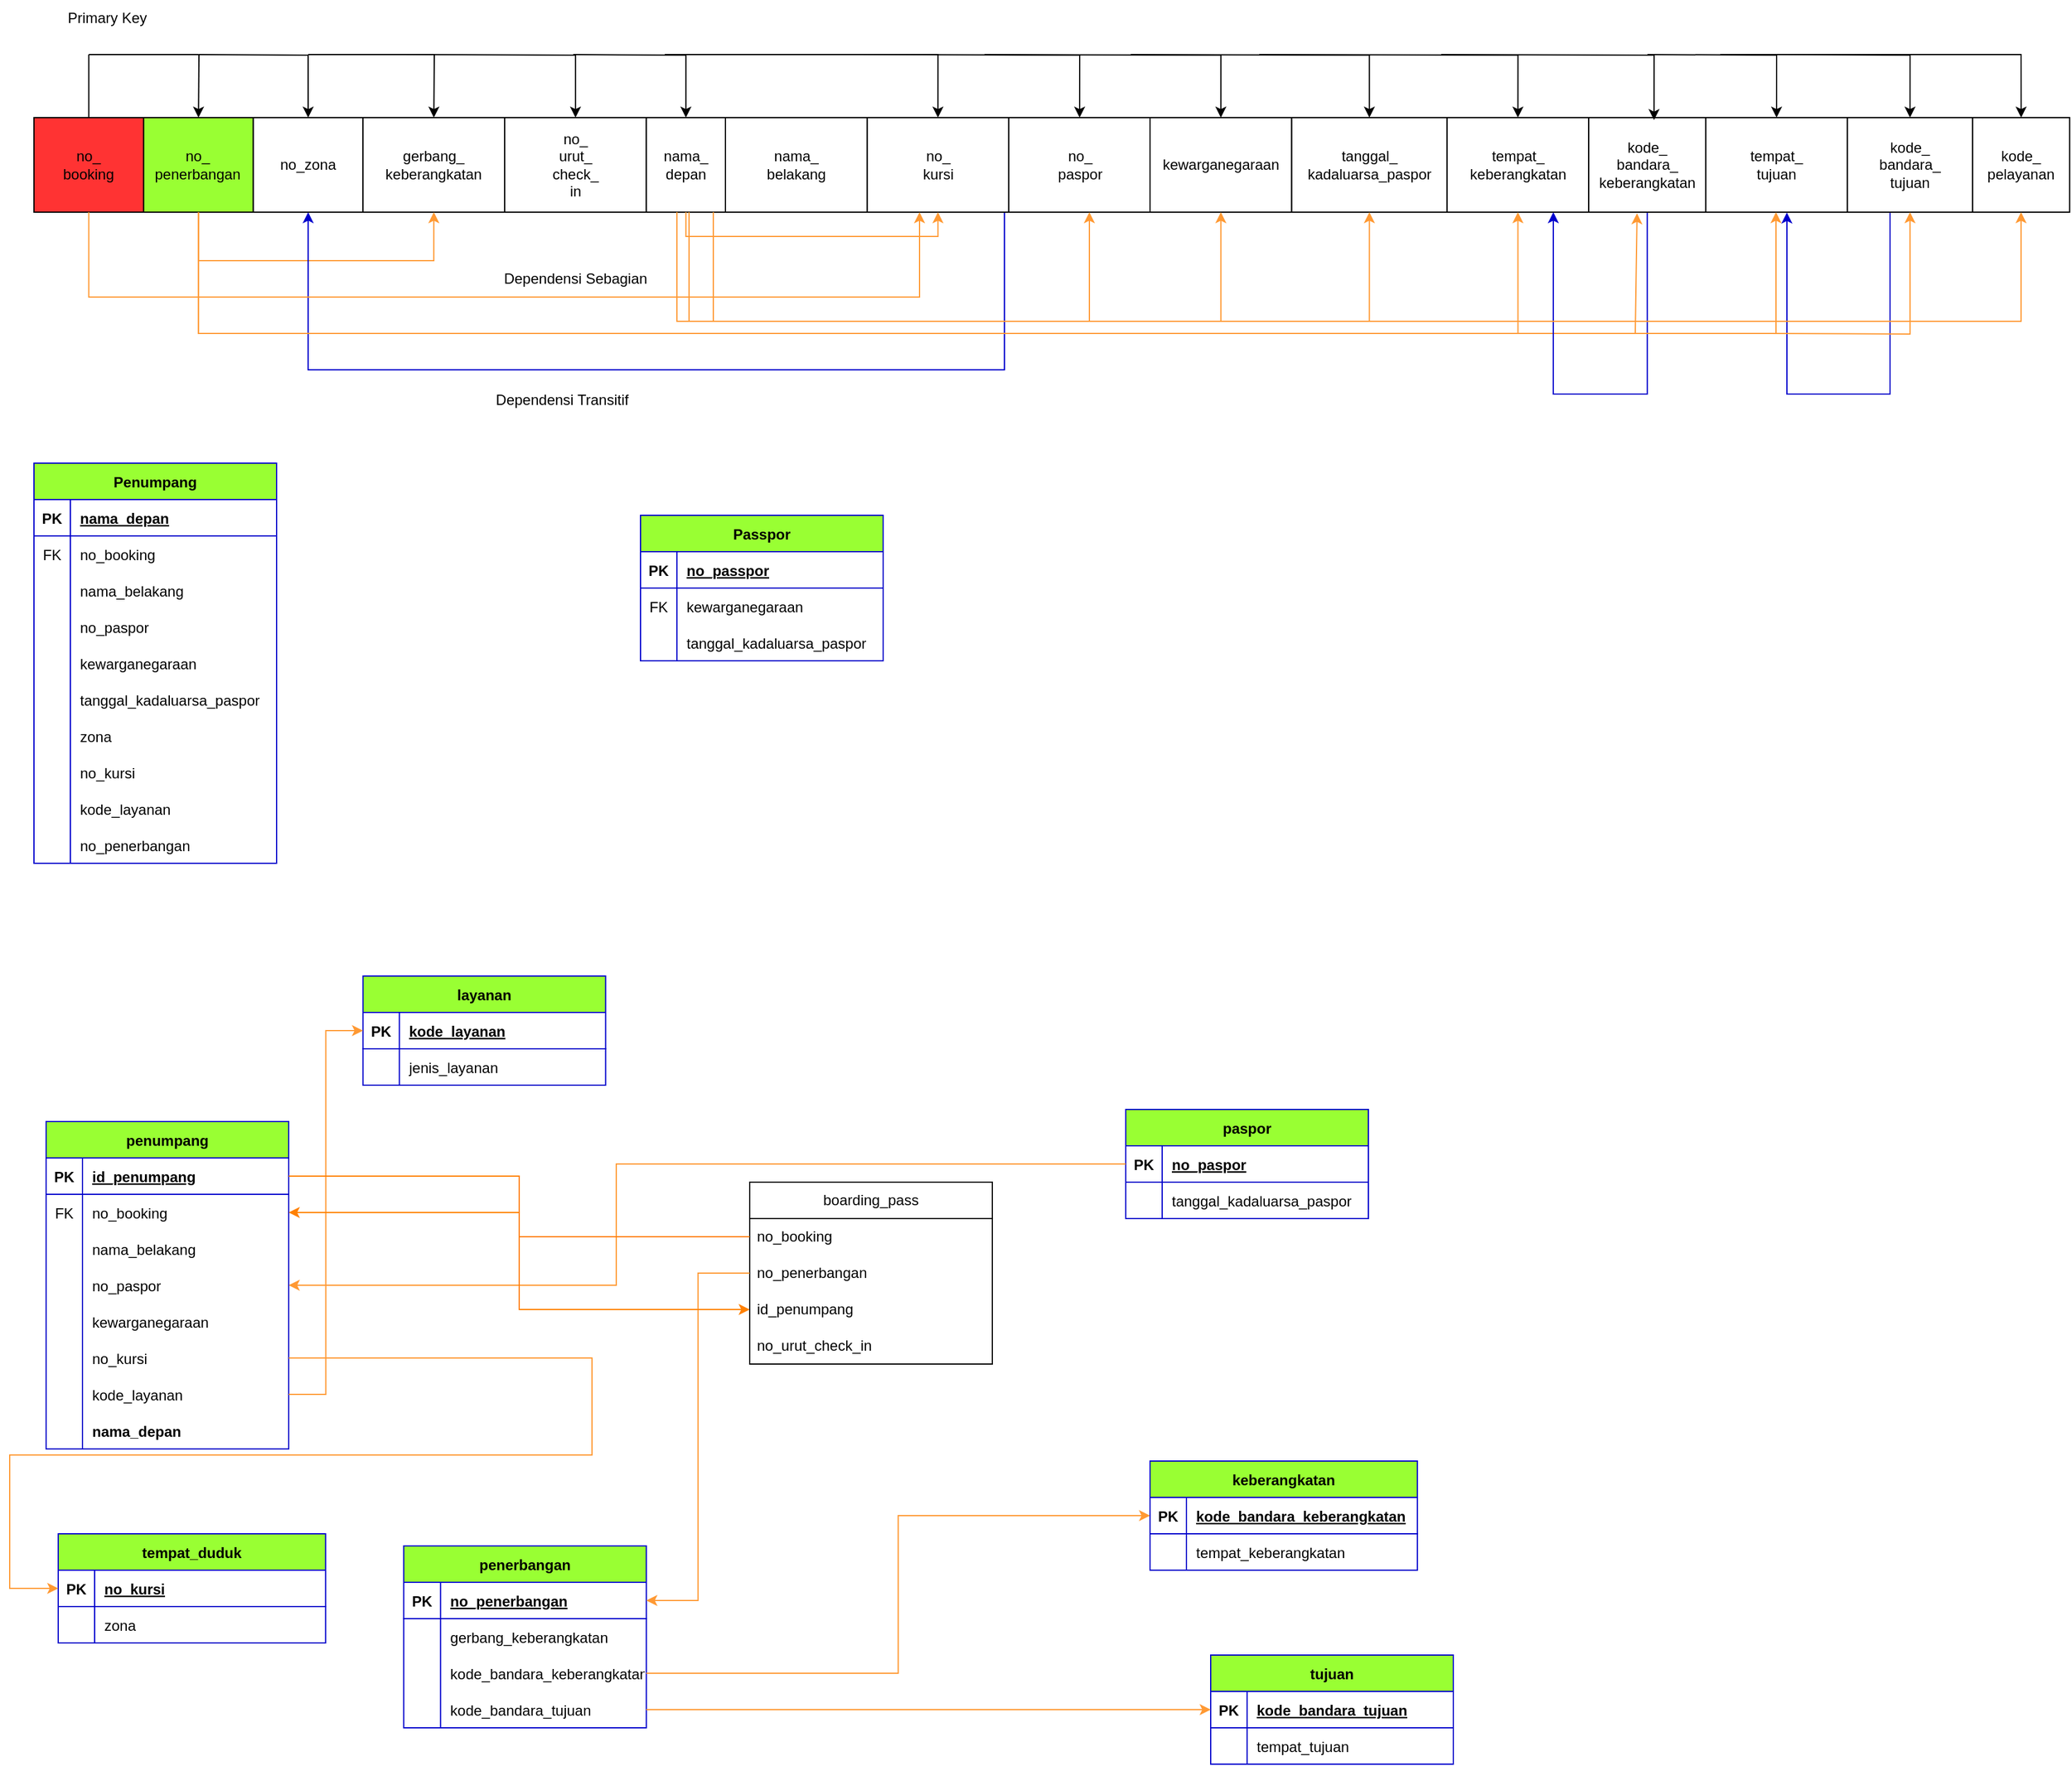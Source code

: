 <mxfile version="20.5.3" type="github" pages="2">
  <diagram id="mLcDaYYtNjILdr2oHwF2" name="Page-1">
    <mxGraphModel dx="1101" dy="456" grid="1" gridSize="10" guides="1" tooltips="1" connect="1" arrows="1" fold="1" page="1" pageScale="1" pageWidth="1169" pageHeight="827" math="0" shadow="0">
      <root>
        <mxCell id="0" />
        <mxCell id="1" parent="0" />
        <mxCell id="D7hMj3AG1V0tf8wTW78q-68" value="Penumpang" style="shape=table;startSize=30;container=1;collapsible=1;childLayout=tableLayout;fixedRows=1;rowLines=0;fontStyle=1;align=center;resizeLast=1;strokeColor=#0000CC;fontSize=12;fillColor=#99FF33;" parent="1" vertex="1">
          <mxGeometry x="40" y="497" width="200" height="330" as="geometry" />
        </mxCell>
        <mxCell id="D7hMj3AG1V0tf8wTW78q-69" value="" style="shape=tableRow;horizontal=0;startSize=0;swimlaneHead=0;swimlaneBody=0;fillColor=none;collapsible=0;dropTarget=0;points=[[0,0.5],[1,0.5]];portConstraint=eastwest;top=0;left=0;right=0;bottom=1;strokeColor=#0000CC;fontSize=12;" parent="D7hMj3AG1V0tf8wTW78q-68" vertex="1">
          <mxGeometry y="30" width="200" height="30" as="geometry" />
        </mxCell>
        <mxCell id="D7hMj3AG1V0tf8wTW78q-70" value="PK" style="shape=partialRectangle;connectable=0;fillColor=none;top=0;left=0;bottom=0;right=0;fontStyle=1;overflow=hidden;strokeColor=#0000CC;fontSize=12;" parent="D7hMj3AG1V0tf8wTW78q-69" vertex="1">
          <mxGeometry width="30" height="30" as="geometry">
            <mxRectangle width="30" height="30" as="alternateBounds" />
          </mxGeometry>
        </mxCell>
        <mxCell id="D7hMj3AG1V0tf8wTW78q-71" value="nama_depan" style="shape=partialRectangle;connectable=0;fillColor=none;top=0;left=0;bottom=0;right=0;align=left;spacingLeft=6;fontStyle=5;overflow=hidden;strokeColor=#0000CC;fontSize=12;" parent="D7hMj3AG1V0tf8wTW78q-69" vertex="1">
          <mxGeometry x="30" width="170" height="30" as="geometry">
            <mxRectangle width="170" height="30" as="alternateBounds" />
          </mxGeometry>
        </mxCell>
        <mxCell id="D7hMj3AG1V0tf8wTW78q-72" value="" style="shape=tableRow;horizontal=0;startSize=0;swimlaneHead=0;swimlaneBody=0;fillColor=none;collapsible=0;dropTarget=0;points=[[0,0.5],[1,0.5]];portConstraint=eastwest;top=0;left=0;right=0;bottom=0;strokeColor=#0000CC;fontSize=12;" parent="D7hMj3AG1V0tf8wTW78q-68" vertex="1">
          <mxGeometry y="60" width="200" height="30" as="geometry" />
        </mxCell>
        <mxCell id="D7hMj3AG1V0tf8wTW78q-73" value="FK" style="shape=partialRectangle;connectable=0;fillColor=none;top=0;left=0;bottom=0;right=0;editable=1;overflow=hidden;strokeColor=#0000CC;fontSize=12;" parent="D7hMj3AG1V0tf8wTW78q-72" vertex="1">
          <mxGeometry width="30" height="30" as="geometry">
            <mxRectangle width="30" height="30" as="alternateBounds" />
          </mxGeometry>
        </mxCell>
        <mxCell id="D7hMj3AG1V0tf8wTW78q-74" value="no_booking" style="shape=partialRectangle;connectable=0;fillColor=none;top=0;left=0;bottom=0;right=0;align=left;spacingLeft=6;overflow=hidden;strokeColor=#0000CC;fontSize=12;" parent="D7hMj3AG1V0tf8wTW78q-72" vertex="1">
          <mxGeometry x="30" width="170" height="30" as="geometry">
            <mxRectangle width="170" height="30" as="alternateBounds" />
          </mxGeometry>
        </mxCell>
        <mxCell id="D7hMj3AG1V0tf8wTW78q-75" value="" style="shape=tableRow;horizontal=0;startSize=0;swimlaneHead=0;swimlaneBody=0;fillColor=none;collapsible=0;dropTarget=0;points=[[0,0.5],[1,0.5]];portConstraint=eastwest;top=0;left=0;right=0;bottom=0;strokeColor=#0000CC;fontSize=12;" parent="D7hMj3AG1V0tf8wTW78q-68" vertex="1">
          <mxGeometry y="90" width="200" height="30" as="geometry" />
        </mxCell>
        <mxCell id="D7hMj3AG1V0tf8wTW78q-76" value="" style="shape=partialRectangle;connectable=0;fillColor=none;top=0;left=0;bottom=0;right=0;editable=1;overflow=hidden;strokeColor=#0000CC;fontSize=12;" parent="D7hMj3AG1V0tf8wTW78q-75" vertex="1">
          <mxGeometry width="30" height="30" as="geometry">
            <mxRectangle width="30" height="30" as="alternateBounds" />
          </mxGeometry>
        </mxCell>
        <mxCell id="D7hMj3AG1V0tf8wTW78q-77" value="nama_belakang" style="shape=partialRectangle;connectable=0;fillColor=none;top=0;left=0;bottom=0;right=0;align=left;spacingLeft=6;overflow=hidden;strokeColor=#0000CC;fontSize=12;" parent="D7hMj3AG1V0tf8wTW78q-75" vertex="1">
          <mxGeometry x="30" width="170" height="30" as="geometry">
            <mxRectangle width="170" height="30" as="alternateBounds" />
          </mxGeometry>
        </mxCell>
        <mxCell id="D7hMj3AG1V0tf8wTW78q-78" value="" style="shape=tableRow;horizontal=0;startSize=0;swimlaneHead=0;swimlaneBody=0;fillColor=none;collapsible=0;dropTarget=0;points=[[0,0.5],[1,0.5]];portConstraint=eastwest;top=0;left=0;right=0;bottom=0;strokeColor=#0000CC;fontSize=12;" parent="D7hMj3AG1V0tf8wTW78q-68" vertex="1">
          <mxGeometry y="120" width="200" height="30" as="geometry" />
        </mxCell>
        <mxCell id="D7hMj3AG1V0tf8wTW78q-79" value="" style="shape=partialRectangle;connectable=0;fillColor=none;top=0;left=0;bottom=0;right=0;editable=1;overflow=hidden;strokeColor=#0000CC;fontSize=12;" parent="D7hMj3AG1V0tf8wTW78q-78" vertex="1">
          <mxGeometry width="30" height="30" as="geometry">
            <mxRectangle width="30" height="30" as="alternateBounds" />
          </mxGeometry>
        </mxCell>
        <mxCell id="D7hMj3AG1V0tf8wTW78q-80" value="no_paspor" style="shape=partialRectangle;connectable=0;fillColor=none;top=0;left=0;bottom=0;right=0;align=left;spacingLeft=6;overflow=hidden;strokeColor=#0000CC;fontSize=12;" parent="D7hMj3AG1V0tf8wTW78q-78" vertex="1">
          <mxGeometry x="30" width="170" height="30" as="geometry">
            <mxRectangle width="170" height="30" as="alternateBounds" />
          </mxGeometry>
        </mxCell>
        <mxCell id="bJsPLVLmn8eaGHgNPozO-14" value="" style="shape=tableRow;horizontal=0;startSize=0;swimlaneHead=0;swimlaneBody=0;fillColor=none;collapsible=0;dropTarget=0;points=[[0,0.5],[1,0.5]];portConstraint=eastwest;top=0;left=0;right=0;bottom=0;strokeColor=#0000CC;fontSize=12;" parent="D7hMj3AG1V0tf8wTW78q-68" vertex="1">
          <mxGeometry y="150" width="200" height="30" as="geometry" />
        </mxCell>
        <mxCell id="bJsPLVLmn8eaGHgNPozO-15" value="" style="shape=partialRectangle;connectable=0;fillColor=none;top=0;left=0;bottom=0;right=0;editable=1;overflow=hidden;strokeColor=#0000CC;fontSize=12;" parent="bJsPLVLmn8eaGHgNPozO-14" vertex="1">
          <mxGeometry width="30" height="30" as="geometry">
            <mxRectangle width="30" height="30" as="alternateBounds" />
          </mxGeometry>
        </mxCell>
        <mxCell id="bJsPLVLmn8eaGHgNPozO-16" value="kewarganegaraan" style="shape=partialRectangle;connectable=0;fillColor=none;top=0;left=0;bottom=0;right=0;align=left;spacingLeft=6;overflow=hidden;strokeColor=#0000CC;fontSize=12;" parent="bJsPLVLmn8eaGHgNPozO-14" vertex="1">
          <mxGeometry x="30" width="170" height="30" as="geometry">
            <mxRectangle width="170" height="30" as="alternateBounds" />
          </mxGeometry>
        </mxCell>
        <mxCell id="bJsPLVLmn8eaGHgNPozO-17" value="" style="shape=tableRow;horizontal=0;startSize=0;swimlaneHead=0;swimlaneBody=0;fillColor=none;collapsible=0;dropTarget=0;points=[[0,0.5],[1,0.5]];portConstraint=eastwest;top=0;left=0;right=0;bottom=0;strokeColor=#0000CC;fontSize=12;" parent="D7hMj3AG1V0tf8wTW78q-68" vertex="1">
          <mxGeometry y="180" width="200" height="30" as="geometry" />
        </mxCell>
        <mxCell id="bJsPLVLmn8eaGHgNPozO-18" value="" style="shape=partialRectangle;connectable=0;fillColor=none;top=0;left=0;bottom=0;right=0;editable=1;overflow=hidden;strokeColor=#0000CC;fontSize=12;" parent="bJsPLVLmn8eaGHgNPozO-17" vertex="1">
          <mxGeometry width="30" height="30" as="geometry">
            <mxRectangle width="30" height="30" as="alternateBounds" />
          </mxGeometry>
        </mxCell>
        <mxCell id="bJsPLVLmn8eaGHgNPozO-19" value="tanggal_kadaluarsa_paspor" style="shape=partialRectangle;connectable=0;fillColor=none;top=0;left=0;bottom=0;right=0;align=left;spacingLeft=6;overflow=hidden;strokeColor=#0000CC;fontSize=12;" parent="bJsPLVLmn8eaGHgNPozO-17" vertex="1">
          <mxGeometry x="30" width="170" height="30" as="geometry">
            <mxRectangle width="170" height="30" as="alternateBounds" />
          </mxGeometry>
        </mxCell>
        <mxCell id="bJsPLVLmn8eaGHgNPozO-142" value="" style="shape=tableRow;horizontal=0;startSize=0;swimlaneHead=0;swimlaneBody=0;fillColor=none;collapsible=0;dropTarget=0;points=[[0,0.5],[1,0.5]];portConstraint=eastwest;top=0;left=0;right=0;bottom=0;strokeColor=#0000CC;fontSize=12;" parent="D7hMj3AG1V0tf8wTW78q-68" vertex="1">
          <mxGeometry y="210" width="200" height="30" as="geometry" />
        </mxCell>
        <mxCell id="bJsPLVLmn8eaGHgNPozO-143" value="" style="shape=partialRectangle;connectable=0;fillColor=none;top=0;left=0;bottom=0;right=0;editable=1;overflow=hidden;strokeColor=#0000CC;fontSize=12;" parent="bJsPLVLmn8eaGHgNPozO-142" vertex="1">
          <mxGeometry width="30" height="30" as="geometry">
            <mxRectangle width="30" height="30" as="alternateBounds" />
          </mxGeometry>
        </mxCell>
        <mxCell id="bJsPLVLmn8eaGHgNPozO-144" value="zona" style="shape=partialRectangle;connectable=0;fillColor=none;top=0;left=0;bottom=0;right=0;align=left;spacingLeft=6;overflow=hidden;strokeColor=#0000CC;fontSize=12;" parent="bJsPLVLmn8eaGHgNPozO-142" vertex="1">
          <mxGeometry x="30" width="170" height="30" as="geometry">
            <mxRectangle width="170" height="30" as="alternateBounds" />
          </mxGeometry>
        </mxCell>
        <mxCell id="bJsPLVLmn8eaGHgNPozO-20" value="" style="shape=tableRow;horizontal=0;startSize=0;swimlaneHead=0;swimlaneBody=0;fillColor=none;collapsible=0;dropTarget=0;points=[[0,0.5],[1,0.5]];portConstraint=eastwest;top=0;left=0;right=0;bottom=0;strokeColor=#0000CC;fontSize=12;" parent="D7hMj3AG1V0tf8wTW78q-68" vertex="1">
          <mxGeometry y="240" width="200" height="30" as="geometry" />
        </mxCell>
        <mxCell id="bJsPLVLmn8eaGHgNPozO-21" value="" style="shape=partialRectangle;connectable=0;fillColor=none;top=0;left=0;bottom=0;right=0;editable=1;overflow=hidden;strokeColor=#0000CC;fontSize=12;" parent="bJsPLVLmn8eaGHgNPozO-20" vertex="1">
          <mxGeometry width="30" height="30" as="geometry">
            <mxRectangle width="30" height="30" as="alternateBounds" />
          </mxGeometry>
        </mxCell>
        <mxCell id="bJsPLVLmn8eaGHgNPozO-22" value="no_kursi" style="shape=partialRectangle;connectable=0;fillColor=none;top=0;left=0;bottom=0;right=0;align=left;spacingLeft=6;overflow=hidden;strokeColor=#0000CC;fontSize=12;" parent="bJsPLVLmn8eaGHgNPozO-20" vertex="1">
          <mxGeometry x="30" width="170" height="30" as="geometry">
            <mxRectangle width="170" height="30" as="alternateBounds" />
          </mxGeometry>
        </mxCell>
        <mxCell id="bJsPLVLmn8eaGHgNPozO-45" value="" style="shape=tableRow;horizontal=0;startSize=0;swimlaneHead=0;swimlaneBody=0;fillColor=none;collapsible=0;dropTarget=0;points=[[0,0.5],[1,0.5]];portConstraint=eastwest;top=0;left=0;right=0;bottom=0;strokeColor=#0000CC;fontSize=12;" parent="D7hMj3AG1V0tf8wTW78q-68" vertex="1">
          <mxGeometry y="270" width="200" height="30" as="geometry" />
        </mxCell>
        <mxCell id="bJsPLVLmn8eaGHgNPozO-46" value="" style="shape=partialRectangle;connectable=0;fillColor=none;top=0;left=0;bottom=0;right=0;editable=1;overflow=hidden;strokeColor=#0000CC;fontSize=12;" parent="bJsPLVLmn8eaGHgNPozO-45" vertex="1">
          <mxGeometry width="30" height="30" as="geometry">
            <mxRectangle width="30" height="30" as="alternateBounds" />
          </mxGeometry>
        </mxCell>
        <mxCell id="bJsPLVLmn8eaGHgNPozO-47" value="kode_layanan" style="shape=partialRectangle;connectable=0;fillColor=none;top=0;left=0;bottom=0;right=0;align=left;spacingLeft=6;overflow=hidden;strokeColor=#0000CC;fontSize=12;" parent="bJsPLVLmn8eaGHgNPozO-45" vertex="1">
          <mxGeometry x="30" width="170" height="30" as="geometry">
            <mxRectangle width="170" height="30" as="alternateBounds" />
          </mxGeometry>
        </mxCell>
        <mxCell id="bJsPLVLmn8eaGHgNPozO-48" value="" style="shape=tableRow;horizontal=0;startSize=0;swimlaneHead=0;swimlaneBody=0;fillColor=none;collapsible=0;dropTarget=0;points=[[0,0.5],[1,0.5]];portConstraint=eastwest;top=0;left=0;right=0;bottom=0;strokeColor=#0000CC;fontSize=12;" parent="D7hMj3AG1V0tf8wTW78q-68" vertex="1">
          <mxGeometry y="300" width="200" height="30" as="geometry" />
        </mxCell>
        <mxCell id="bJsPLVLmn8eaGHgNPozO-49" value="" style="shape=partialRectangle;connectable=0;fillColor=none;top=0;left=0;bottom=0;right=0;editable=1;overflow=hidden;strokeColor=#0000CC;fontSize=12;" parent="bJsPLVLmn8eaGHgNPozO-48" vertex="1">
          <mxGeometry width="30" height="30" as="geometry">
            <mxRectangle width="30" height="30" as="alternateBounds" />
          </mxGeometry>
        </mxCell>
        <mxCell id="bJsPLVLmn8eaGHgNPozO-50" value="no_penerbangan" style="shape=partialRectangle;connectable=0;fillColor=none;top=0;left=0;bottom=0;right=0;align=left;spacingLeft=6;overflow=hidden;strokeColor=#0000CC;fontSize=12;" parent="bJsPLVLmn8eaGHgNPozO-48" vertex="1">
          <mxGeometry x="30" width="170" height="30" as="geometry">
            <mxRectangle width="170" height="30" as="alternateBounds" />
          </mxGeometry>
        </mxCell>
        <mxCell id="bJsPLVLmn8eaGHgNPozO-86" value="Passpor" style="shape=table;startSize=30;container=1;collapsible=1;childLayout=tableLayout;fixedRows=1;rowLines=0;fontStyle=1;align=center;resizeLast=1;strokeColor=#0000CC;fontSize=12;fillColor=#99FF33;" parent="1" vertex="1">
          <mxGeometry x="540" y="540" width="200" height="120" as="geometry" />
        </mxCell>
        <mxCell id="bJsPLVLmn8eaGHgNPozO-87" value="" style="shape=tableRow;horizontal=0;startSize=0;swimlaneHead=0;swimlaneBody=0;fillColor=none;collapsible=0;dropTarget=0;points=[[0,0.5],[1,0.5]];portConstraint=eastwest;top=0;left=0;right=0;bottom=1;strokeColor=#0000CC;fontSize=12;" parent="bJsPLVLmn8eaGHgNPozO-86" vertex="1">
          <mxGeometry y="30" width="200" height="30" as="geometry" />
        </mxCell>
        <mxCell id="bJsPLVLmn8eaGHgNPozO-88" value="PK" style="shape=partialRectangle;connectable=0;fillColor=none;top=0;left=0;bottom=0;right=0;fontStyle=1;overflow=hidden;strokeColor=#0000CC;fontSize=12;" parent="bJsPLVLmn8eaGHgNPozO-87" vertex="1">
          <mxGeometry width="30" height="30" as="geometry">
            <mxRectangle width="30" height="30" as="alternateBounds" />
          </mxGeometry>
        </mxCell>
        <mxCell id="bJsPLVLmn8eaGHgNPozO-89" value="no_passpor" style="shape=partialRectangle;connectable=0;fillColor=none;top=0;left=0;bottom=0;right=0;align=left;spacingLeft=6;fontStyle=5;overflow=hidden;strokeColor=#0000CC;fontSize=12;" parent="bJsPLVLmn8eaGHgNPozO-87" vertex="1">
          <mxGeometry x="30" width="170" height="30" as="geometry">
            <mxRectangle width="170" height="30" as="alternateBounds" />
          </mxGeometry>
        </mxCell>
        <mxCell id="bJsPLVLmn8eaGHgNPozO-90" value="" style="shape=tableRow;horizontal=0;startSize=0;swimlaneHead=0;swimlaneBody=0;fillColor=none;collapsible=0;dropTarget=0;points=[[0,0.5],[1,0.5]];portConstraint=eastwest;top=0;left=0;right=0;bottom=0;strokeColor=#0000CC;fontSize=12;" parent="bJsPLVLmn8eaGHgNPozO-86" vertex="1">
          <mxGeometry y="60" width="200" height="30" as="geometry" />
        </mxCell>
        <mxCell id="bJsPLVLmn8eaGHgNPozO-91" value="FK" style="shape=partialRectangle;connectable=0;fillColor=none;top=0;left=0;bottom=0;right=0;editable=1;overflow=hidden;strokeColor=#0000CC;fontSize=12;" parent="bJsPLVLmn8eaGHgNPozO-90" vertex="1">
          <mxGeometry width="30" height="30" as="geometry">
            <mxRectangle width="30" height="30" as="alternateBounds" />
          </mxGeometry>
        </mxCell>
        <mxCell id="bJsPLVLmn8eaGHgNPozO-92" value="kewarganegaraan" style="shape=partialRectangle;connectable=0;fillColor=none;top=0;left=0;bottom=0;right=0;align=left;spacingLeft=6;overflow=hidden;strokeColor=#0000CC;fontSize=12;" parent="bJsPLVLmn8eaGHgNPozO-90" vertex="1">
          <mxGeometry x="30" width="170" height="30" as="geometry">
            <mxRectangle width="170" height="30" as="alternateBounds" />
          </mxGeometry>
        </mxCell>
        <mxCell id="bJsPLVLmn8eaGHgNPozO-93" value="" style="shape=tableRow;horizontal=0;startSize=0;swimlaneHead=0;swimlaneBody=0;fillColor=none;collapsible=0;dropTarget=0;points=[[0,0.5],[1,0.5]];portConstraint=eastwest;top=0;left=0;right=0;bottom=0;strokeColor=#0000CC;fontSize=12;" parent="bJsPLVLmn8eaGHgNPozO-86" vertex="1">
          <mxGeometry y="90" width="200" height="30" as="geometry" />
        </mxCell>
        <mxCell id="bJsPLVLmn8eaGHgNPozO-94" value="" style="shape=partialRectangle;connectable=0;fillColor=none;top=0;left=0;bottom=0;right=0;editable=1;overflow=hidden;strokeColor=#0000CC;fontSize=12;" parent="bJsPLVLmn8eaGHgNPozO-93" vertex="1">
          <mxGeometry width="30" height="30" as="geometry">
            <mxRectangle width="30" height="30" as="alternateBounds" />
          </mxGeometry>
        </mxCell>
        <mxCell id="bJsPLVLmn8eaGHgNPozO-95" value="tanggal_kadaluarsa_paspor" style="shape=partialRectangle;connectable=0;fillColor=none;top=0;left=0;bottom=0;right=0;align=left;spacingLeft=6;overflow=hidden;strokeColor=#0000CC;fontSize=12;" parent="bJsPLVLmn8eaGHgNPozO-93" vertex="1">
          <mxGeometry x="30" width="170" height="30" as="geometry">
            <mxRectangle width="170" height="30" as="alternateBounds" />
          </mxGeometry>
        </mxCell>
        <mxCell id="bJsPLVLmn8eaGHgNPozO-155" value="penumpang" style="shape=table;startSize=30;container=1;collapsible=1;childLayout=tableLayout;fixedRows=1;rowLines=0;fontStyle=1;align=center;resizeLast=1;strokeColor=#0000CC;fontSize=12;fillColor=#99FF33;" parent="1" vertex="1">
          <mxGeometry x="50" y="1040" width="200" height="270" as="geometry" />
        </mxCell>
        <mxCell id="bJsPLVLmn8eaGHgNPozO-156" value="" style="shape=tableRow;horizontal=0;startSize=0;swimlaneHead=0;swimlaneBody=0;fillColor=none;collapsible=0;dropTarget=0;points=[[0,0.5],[1,0.5]];portConstraint=eastwest;top=0;left=0;right=0;bottom=1;strokeColor=#0000CC;fontSize=12;" parent="bJsPLVLmn8eaGHgNPozO-155" vertex="1">
          <mxGeometry y="30" width="200" height="30" as="geometry" />
        </mxCell>
        <mxCell id="bJsPLVLmn8eaGHgNPozO-157" value="PK" style="shape=partialRectangle;connectable=0;fillColor=none;top=0;left=0;bottom=0;right=0;fontStyle=1;overflow=hidden;strokeColor=#0000CC;fontSize=12;" parent="bJsPLVLmn8eaGHgNPozO-156" vertex="1">
          <mxGeometry width="30" height="30" as="geometry">
            <mxRectangle width="30" height="30" as="alternateBounds" />
          </mxGeometry>
        </mxCell>
        <mxCell id="bJsPLVLmn8eaGHgNPozO-158" value="id_penumpang" style="shape=partialRectangle;connectable=0;fillColor=none;top=0;left=0;bottom=0;right=0;align=left;spacingLeft=6;fontStyle=5;overflow=hidden;strokeColor=#0000CC;fontSize=12;" parent="bJsPLVLmn8eaGHgNPozO-156" vertex="1">
          <mxGeometry x="30" width="170" height="30" as="geometry">
            <mxRectangle width="170" height="30" as="alternateBounds" />
          </mxGeometry>
        </mxCell>
        <mxCell id="bJsPLVLmn8eaGHgNPozO-159" value="" style="shape=tableRow;horizontal=0;startSize=0;swimlaneHead=0;swimlaneBody=0;fillColor=none;collapsible=0;dropTarget=0;points=[[0,0.5],[1,0.5]];portConstraint=eastwest;top=0;left=0;right=0;bottom=0;strokeColor=#0000CC;fontSize=12;" parent="bJsPLVLmn8eaGHgNPozO-155" vertex="1">
          <mxGeometry y="60" width="200" height="30" as="geometry" />
        </mxCell>
        <mxCell id="bJsPLVLmn8eaGHgNPozO-160" value="FK" style="shape=partialRectangle;connectable=0;fillColor=none;top=0;left=0;bottom=0;right=0;editable=1;overflow=hidden;strokeColor=#0000CC;fontSize=12;" parent="bJsPLVLmn8eaGHgNPozO-159" vertex="1">
          <mxGeometry width="30" height="30" as="geometry">
            <mxRectangle width="30" height="30" as="alternateBounds" />
          </mxGeometry>
        </mxCell>
        <mxCell id="bJsPLVLmn8eaGHgNPozO-161" value="no_booking" style="shape=partialRectangle;connectable=0;fillColor=none;top=0;left=0;bottom=0;right=0;align=left;spacingLeft=6;overflow=hidden;strokeColor=#0000CC;fontSize=12;" parent="bJsPLVLmn8eaGHgNPozO-159" vertex="1">
          <mxGeometry x="30" width="170" height="30" as="geometry">
            <mxRectangle width="170" height="30" as="alternateBounds" />
          </mxGeometry>
        </mxCell>
        <mxCell id="bJsPLVLmn8eaGHgNPozO-162" value="" style="shape=tableRow;horizontal=0;startSize=0;swimlaneHead=0;swimlaneBody=0;fillColor=none;collapsible=0;dropTarget=0;points=[[0,0.5],[1,0.5]];portConstraint=eastwest;top=0;left=0;right=0;bottom=0;strokeColor=#0000CC;fontSize=12;" parent="bJsPLVLmn8eaGHgNPozO-155" vertex="1">
          <mxGeometry y="90" width="200" height="30" as="geometry" />
        </mxCell>
        <mxCell id="bJsPLVLmn8eaGHgNPozO-163" value="" style="shape=partialRectangle;connectable=0;fillColor=none;top=0;left=0;bottom=0;right=0;editable=1;overflow=hidden;strokeColor=#0000CC;fontSize=12;" parent="bJsPLVLmn8eaGHgNPozO-162" vertex="1">
          <mxGeometry width="30" height="30" as="geometry">
            <mxRectangle width="30" height="30" as="alternateBounds" />
          </mxGeometry>
        </mxCell>
        <mxCell id="bJsPLVLmn8eaGHgNPozO-164" value="nama_belakang" style="shape=partialRectangle;connectable=0;fillColor=none;top=0;left=0;bottom=0;right=0;align=left;spacingLeft=6;overflow=hidden;strokeColor=#0000CC;fontSize=12;" parent="bJsPLVLmn8eaGHgNPozO-162" vertex="1">
          <mxGeometry x="30" width="170" height="30" as="geometry">
            <mxRectangle width="170" height="30" as="alternateBounds" />
          </mxGeometry>
        </mxCell>
        <mxCell id="bJsPLVLmn8eaGHgNPozO-165" value="" style="shape=tableRow;horizontal=0;startSize=0;swimlaneHead=0;swimlaneBody=0;fillColor=none;collapsible=0;dropTarget=0;points=[[0,0.5],[1,0.5]];portConstraint=eastwest;top=0;left=0;right=0;bottom=0;strokeColor=#0000CC;fontSize=12;" parent="bJsPLVLmn8eaGHgNPozO-155" vertex="1">
          <mxGeometry y="120" width="200" height="30" as="geometry" />
        </mxCell>
        <mxCell id="bJsPLVLmn8eaGHgNPozO-166" value="" style="shape=partialRectangle;connectable=0;fillColor=none;top=0;left=0;bottom=0;right=0;editable=1;overflow=hidden;strokeColor=#0000CC;fontSize=12;" parent="bJsPLVLmn8eaGHgNPozO-165" vertex="1">
          <mxGeometry width="30" height="30" as="geometry">
            <mxRectangle width="30" height="30" as="alternateBounds" />
          </mxGeometry>
        </mxCell>
        <mxCell id="bJsPLVLmn8eaGHgNPozO-167" value="no_paspor" style="shape=partialRectangle;connectable=0;fillColor=none;top=0;left=0;bottom=0;right=0;align=left;spacingLeft=6;overflow=hidden;strokeColor=#0000CC;fontSize=12;" parent="bJsPLVLmn8eaGHgNPozO-165" vertex="1">
          <mxGeometry x="30" width="170" height="30" as="geometry">
            <mxRectangle width="170" height="30" as="alternateBounds" />
          </mxGeometry>
        </mxCell>
        <mxCell id="bJsPLVLmn8eaGHgNPozO-168" value="" style="shape=tableRow;horizontal=0;startSize=0;swimlaneHead=0;swimlaneBody=0;fillColor=none;collapsible=0;dropTarget=0;points=[[0,0.5],[1,0.5]];portConstraint=eastwest;top=0;left=0;right=0;bottom=0;strokeColor=#0000CC;fontSize=12;" parent="bJsPLVLmn8eaGHgNPozO-155" vertex="1">
          <mxGeometry y="150" width="200" height="30" as="geometry" />
        </mxCell>
        <mxCell id="bJsPLVLmn8eaGHgNPozO-169" value="" style="shape=partialRectangle;connectable=0;fillColor=none;top=0;left=0;bottom=0;right=0;editable=1;overflow=hidden;strokeColor=#0000CC;fontSize=12;" parent="bJsPLVLmn8eaGHgNPozO-168" vertex="1">
          <mxGeometry width="30" height="30" as="geometry">
            <mxRectangle width="30" height="30" as="alternateBounds" />
          </mxGeometry>
        </mxCell>
        <mxCell id="bJsPLVLmn8eaGHgNPozO-170" value="kewarganegaraan" style="shape=partialRectangle;connectable=0;fillColor=none;top=0;left=0;bottom=0;right=0;align=left;spacingLeft=6;overflow=hidden;strokeColor=#0000CC;fontSize=12;" parent="bJsPLVLmn8eaGHgNPozO-168" vertex="1">
          <mxGeometry x="30" width="170" height="30" as="geometry">
            <mxRectangle width="170" height="30" as="alternateBounds" />
          </mxGeometry>
        </mxCell>
        <mxCell id="bJsPLVLmn8eaGHgNPozO-177" value="" style="shape=tableRow;horizontal=0;startSize=0;swimlaneHead=0;swimlaneBody=0;fillColor=none;collapsible=0;dropTarget=0;points=[[0,0.5],[1,0.5]];portConstraint=eastwest;top=0;left=0;right=0;bottom=0;strokeColor=#0000CC;fontSize=12;" parent="bJsPLVLmn8eaGHgNPozO-155" vertex="1">
          <mxGeometry y="180" width="200" height="30" as="geometry" />
        </mxCell>
        <mxCell id="bJsPLVLmn8eaGHgNPozO-178" value="" style="shape=partialRectangle;connectable=0;fillColor=none;top=0;left=0;bottom=0;right=0;editable=1;overflow=hidden;strokeColor=#0000CC;fontSize=12;" parent="bJsPLVLmn8eaGHgNPozO-177" vertex="1">
          <mxGeometry width="30" height="30" as="geometry">
            <mxRectangle width="30" height="30" as="alternateBounds" />
          </mxGeometry>
        </mxCell>
        <mxCell id="bJsPLVLmn8eaGHgNPozO-179" value="no_kursi" style="shape=partialRectangle;connectable=0;fillColor=none;top=0;left=0;bottom=0;right=0;align=left;spacingLeft=6;overflow=hidden;strokeColor=#0000CC;fontSize=12;" parent="bJsPLVLmn8eaGHgNPozO-177" vertex="1">
          <mxGeometry x="30" width="170" height="30" as="geometry">
            <mxRectangle width="170" height="30" as="alternateBounds" />
          </mxGeometry>
        </mxCell>
        <mxCell id="bJsPLVLmn8eaGHgNPozO-180" value="" style="shape=tableRow;horizontal=0;startSize=0;swimlaneHead=0;swimlaneBody=0;fillColor=none;collapsible=0;dropTarget=0;points=[[0,0.5],[1,0.5]];portConstraint=eastwest;top=0;left=0;right=0;bottom=0;strokeColor=#0000CC;fontSize=12;" parent="bJsPLVLmn8eaGHgNPozO-155" vertex="1">
          <mxGeometry y="210" width="200" height="30" as="geometry" />
        </mxCell>
        <mxCell id="bJsPLVLmn8eaGHgNPozO-181" value="" style="shape=partialRectangle;connectable=0;fillColor=none;top=0;left=0;bottom=0;right=0;editable=1;overflow=hidden;strokeColor=#0000CC;fontSize=12;" parent="bJsPLVLmn8eaGHgNPozO-180" vertex="1">
          <mxGeometry width="30" height="30" as="geometry">
            <mxRectangle width="30" height="30" as="alternateBounds" />
          </mxGeometry>
        </mxCell>
        <mxCell id="bJsPLVLmn8eaGHgNPozO-182" value="kode_layanan" style="shape=partialRectangle;connectable=0;fillColor=none;top=0;left=0;bottom=0;right=0;align=left;spacingLeft=6;overflow=hidden;strokeColor=#0000CC;fontSize=12;" parent="bJsPLVLmn8eaGHgNPozO-180" vertex="1">
          <mxGeometry x="30" width="170" height="30" as="geometry">
            <mxRectangle width="170" height="30" as="alternateBounds" />
          </mxGeometry>
        </mxCell>
        <mxCell id="P-yZzzQgmQPydBBnR9ff-1" value="" style="shape=tableRow;horizontal=0;startSize=0;swimlaneHead=0;swimlaneBody=0;fillColor=none;collapsible=0;dropTarget=0;points=[[0,0.5],[1,0.5]];portConstraint=eastwest;top=0;left=0;right=0;bottom=1;strokeColor=#0000CC;fontSize=12;" parent="bJsPLVLmn8eaGHgNPozO-155" vertex="1">
          <mxGeometry y="240" width="200" height="30" as="geometry" />
        </mxCell>
        <mxCell id="P-yZzzQgmQPydBBnR9ff-2" value="" style="shape=partialRectangle;connectable=0;fillColor=none;top=0;left=0;bottom=0;right=0;fontStyle=1;overflow=hidden;strokeColor=#0000CC;fontSize=12;" parent="P-yZzzQgmQPydBBnR9ff-1" vertex="1">
          <mxGeometry width="30" height="30" as="geometry">
            <mxRectangle width="30" height="30" as="alternateBounds" />
          </mxGeometry>
        </mxCell>
        <mxCell id="P-yZzzQgmQPydBBnR9ff-3" value="nama_depan" style="shape=partialRectangle;connectable=0;fillColor=none;top=0;left=0;bottom=0;right=0;align=left;spacingLeft=6;fontStyle=1;overflow=hidden;strokeColor=#0000CC;fontSize=12;" parent="P-yZzzQgmQPydBBnR9ff-1" vertex="1">
          <mxGeometry x="30" width="170" height="30" as="geometry">
            <mxRectangle width="170" height="30" as="alternateBounds" />
          </mxGeometry>
        </mxCell>
        <mxCell id="bJsPLVLmn8eaGHgNPozO-186" value="tujuan" style="shape=table;startSize=30;container=1;collapsible=1;childLayout=tableLayout;fixedRows=1;rowLines=0;fontStyle=1;align=center;resizeLast=1;strokeColor=#0000CC;fontSize=12;fillColor=#99FF33;" parent="1" vertex="1">
          <mxGeometry x="1010" y="1480" width="200" height="90" as="geometry" />
        </mxCell>
        <mxCell id="bJsPLVLmn8eaGHgNPozO-187" value="" style="shape=tableRow;horizontal=0;startSize=0;swimlaneHead=0;swimlaneBody=0;fillColor=none;collapsible=0;dropTarget=0;points=[[0,0.5],[1,0.5]];portConstraint=eastwest;top=0;left=0;right=0;bottom=1;strokeColor=#0000CC;fontSize=12;" parent="bJsPLVLmn8eaGHgNPozO-186" vertex="1">
          <mxGeometry y="30" width="200" height="30" as="geometry" />
        </mxCell>
        <mxCell id="bJsPLVLmn8eaGHgNPozO-188" value="PK" style="shape=partialRectangle;connectable=0;fillColor=none;top=0;left=0;bottom=0;right=0;fontStyle=1;overflow=hidden;strokeColor=#0000CC;fontSize=12;" parent="bJsPLVLmn8eaGHgNPozO-187" vertex="1">
          <mxGeometry width="30" height="30" as="geometry">
            <mxRectangle width="30" height="30" as="alternateBounds" />
          </mxGeometry>
        </mxCell>
        <mxCell id="bJsPLVLmn8eaGHgNPozO-189" value="kode_bandara_tujuan" style="shape=partialRectangle;connectable=0;fillColor=none;top=0;left=0;bottom=0;right=0;align=left;spacingLeft=6;fontStyle=5;overflow=hidden;strokeColor=#0000CC;fontSize=12;" parent="bJsPLVLmn8eaGHgNPozO-187" vertex="1">
          <mxGeometry x="30" width="170" height="30" as="geometry">
            <mxRectangle width="170" height="30" as="alternateBounds" />
          </mxGeometry>
        </mxCell>
        <mxCell id="bJsPLVLmn8eaGHgNPozO-190" value="" style="shape=tableRow;horizontal=0;startSize=0;swimlaneHead=0;swimlaneBody=0;fillColor=none;collapsible=0;dropTarget=0;points=[[0,0.5],[1,0.5]];portConstraint=eastwest;top=0;left=0;right=0;bottom=0;strokeColor=#0000CC;fontSize=12;" parent="bJsPLVLmn8eaGHgNPozO-186" vertex="1">
          <mxGeometry y="60" width="200" height="30" as="geometry" />
        </mxCell>
        <mxCell id="bJsPLVLmn8eaGHgNPozO-191" value="" style="shape=partialRectangle;connectable=0;fillColor=none;top=0;left=0;bottom=0;right=0;editable=1;overflow=hidden;strokeColor=#0000CC;fontSize=12;" parent="bJsPLVLmn8eaGHgNPozO-190" vertex="1">
          <mxGeometry width="30" height="30" as="geometry">
            <mxRectangle width="30" height="30" as="alternateBounds" />
          </mxGeometry>
        </mxCell>
        <mxCell id="bJsPLVLmn8eaGHgNPozO-192" value="tempat_tujuan" style="shape=partialRectangle;connectable=0;fillColor=none;top=0;left=0;bottom=0;right=0;align=left;spacingLeft=6;overflow=hidden;strokeColor=#0000CC;fontSize=12;" parent="bJsPLVLmn8eaGHgNPozO-190" vertex="1">
          <mxGeometry x="30" width="170" height="30" as="geometry">
            <mxRectangle width="170" height="30" as="alternateBounds" />
          </mxGeometry>
        </mxCell>
        <mxCell id="bJsPLVLmn8eaGHgNPozO-193" value="keberangkatan" style="shape=table;startSize=30;container=1;collapsible=1;childLayout=tableLayout;fixedRows=1;rowLines=0;fontStyle=1;align=center;resizeLast=1;strokeColor=#0000CC;fontSize=12;fillColor=#99FF33;" parent="1" vertex="1">
          <mxGeometry x="960" y="1320" width="220.38" height="90" as="geometry" />
        </mxCell>
        <mxCell id="bJsPLVLmn8eaGHgNPozO-194" value="" style="shape=tableRow;horizontal=0;startSize=0;swimlaneHead=0;swimlaneBody=0;fillColor=none;collapsible=0;dropTarget=0;points=[[0,0.5],[1,0.5]];portConstraint=eastwest;top=0;left=0;right=0;bottom=1;strokeColor=#0000CC;fontSize=12;" parent="bJsPLVLmn8eaGHgNPozO-193" vertex="1">
          <mxGeometry y="30" width="220.38" height="30" as="geometry" />
        </mxCell>
        <mxCell id="bJsPLVLmn8eaGHgNPozO-195" value="PK" style="shape=partialRectangle;connectable=0;fillColor=none;top=0;left=0;bottom=0;right=0;fontStyle=1;overflow=hidden;strokeColor=#0000CC;fontSize=12;" parent="bJsPLVLmn8eaGHgNPozO-194" vertex="1">
          <mxGeometry width="30" height="30" as="geometry">
            <mxRectangle width="30" height="30" as="alternateBounds" />
          </mxGeometry>
        </mxCell>
        <mxCell id="bJsPLVLmn8eaGHgNPozO-196" value="kode_bandara_keberangkatan" style="shape=partialRectangle;connectable=0;fillColor=none;top=0;left=0;bottom=0;right=0;align=left;spacingLeft=6;fontStyle=5;overflow=hidden;strokeColor=#0000CC;fontSize=12;" parent="bJsPLVLmn8eaGHgNPozO-194" vertex="1">
          <mxGeometry x="30" width="190.38" height="30" as="geometry">
            <mxRectangle width="190.38" height="30" as="alternateBounds" />
          </mxGeometry>
        </mxCell>
        <mxCell id="bJsPLVLmn8eaGHgNPozO-197" value="" style="shape=tableRow;horizontal=0;startSize=0;swimlaneHead=0;swimlaneBody=0;fillColor=none;collapsible=0;dropTarget=0;points=[[0,0.5],[1,0.5]];portConstraint=eastwest;top=0;left=0;right=0;bottom=0;strokeColor=#0000CC;fontSize=12;" parent="bJsPLVLmn8eaGHgNPozO-193" vertex="1">
          <mxGeometry y="60" width="220.38" height="30" as="geometry" />
        </mxCell>
        <mxCell id="bJsPLVLmn8eaGHgNPozO-198" value="" style="shape=partialRectangle;connectable=0;fillColor=none;top=0;left=0;bottom=0;right=0;editable=1;overflow=hidden;strokeColor=#0000CC;fontSize=12;" parent="bJsPLVLmn8eaGHgNPozO-197" vertex="1">
          <mxGeometry width="30" height="30" as="geometry">
            <mxRectangle width="30" height="30" as="alternateBounds" />
          </mxGeometry>
        </mxCell>
        <mxCell id="bJsPLVLmn8eaGHgNPozO-199" value="tempat_keberangkatan" style="shape=partialRectangle;connectable=0;fillColor=none;top=0;left=0;bottom=0;right=0;align=left;spacingLeft=6;overflow=hidden;strokeColor=#0000CC;fontSize=12;" parent="bJsPLVLmn8eaGHgNPozO-197" vertex="1">
          <mxGeometry x="30" width="190.38" height="30" as="geometry">
            <mxRectangle width="190.38" height="30" as="alternateBounds" />
          </mxGeometry>
        </mxCell>
        <mxCell id="bJsPLVLmn8eaGHgNPozO-200" value="paspor" style="shape=table;startSize=30;container=1;collapsible=1;childLayout=tableLayout;fixedRows=1;rowLines=0;fontStyle=1;align=center;resizeLast=1;strokeColor=#0000CC;fontSize=12;fillColor=#99FF33;" parent="1" vertex="1">
          <mxGeometry x="940" y="1030" width="200" height="90" as="geometry" />
        </mxCell>
        <mxCell id="bJsPLVLmn8eaGHgNPozO-201" value="" style="shape=tableRow;horizontal=0;startSize=0;swimlaneHead=0;swimlaneBody=0;fillColor=none;collapsible=0;dropTarget=0;points=[[0,0.5],[1,0.5]];portConstraint=eastwest;top=0;left=0;right=0;bottom=1;strokeColor=#0000CC;fontSize=12;" parent="bJsPLVLmn8eaGHgNPozO-200" vertex="1">
          <mxGeometry y="30" width="200" height="30" as="geometry" />
        </mxCell>
        <mxCell id="bJsPLVLmn8eaGHgNPozO-202" value="PK" style="shape=partialRectangle;connectable=0;fillColor=none;top=0;left=0;bottom=0;right=0;fontStyle=1;overflow=hidden;strokeColor=#0000CC;fontSize=12;" parent="bJsPLVLmn8eaGHgNPozO-201" vertex="1">
          <mxGeometry width="30" height="30" as="geometry">
            <mxRectangle width="30" height="30" as="alternateBounds" />
          </mxGeometry>
        </mxCell>
        <mxCell id="bJsPLVLmn8eaGHgNPozO-203" value="no_paspor" style="shape=partialRectangle;connectable=0;fillColor=none;top=0;left=0;bottom=0;right=0;align=left;spacingLeft=6;fontStyle=5;overflow=hidden;strokeColor=#0000CC;fontSize=12;" parent="bJsPLVLmn8eaGHgNPozO-201" vertex="1">
          <mxGeometry x="30" width="170" height="30" as="geometry">
            <mxRectangle width="170" height="30" as="alternateBounds" />
          </mxGeometry>
        </mxCell>
        <mxCell id="bJsPLVLmn8eaGHgNPozO-207" value="" style="shape=tableRow;horizontal=0;startSize=0;swimlaneHead=0;swimlaneBody=0;fillColor=none;collapsible=0;dropTarget=0;points=[[0,0.5],[1,0.5]];portConstraint=eastwest;top=0;left=0;right=0;bottom=0;strokeColor=#0000CC;fontSize=12;" parent="bJsPLVLmn8eaGHgNPozO-200" vertex="1">
          <mxGeometry y="60" width="200" height="30" as="geometry" />
        </mxCell>
        <mxCell id="bJsPLVLmn8eaGHgNPozO-208" value="" style="shape=partialRectangle;connectable=0;fillColor=none;top=0;left=0;bottom=0;right=0;editable=1;overflow=hidden;strokeColor=#0000CC;fontSize=12;" parent="bJsPLVLmn8eaGHgNPozO-207" vertex="1">
          <mxGeometry width="30" height="30" as="geometry">
            <mxRectangle width="30" height="30" as="alternateBounds" />
          </mxGeometry>
        </mxCell>
        <mxCell id="bJsPLVLmn8eaGHgNPozO-209" value="tanggal_kadaluarsa_paspor" style="shape=partialRectangle;connectable=0;fillColor=none;top=0;left=0;bottom=0;right=0;align=left;spacingLeft=6;overflow=hidden;strokeColor=#0000CC;fontSize=12;" parent="bJsPLVLmn8eaGHgNPozO-207" vertex="1">
          <mxGeometry x="30" width="170" height="30" as="geometry">
            <mxRectangle width="170" height="30" as="alternateBounds" />
          </mxGeometry>
        </mxCell>
        <mxCell id="bJsPLVLmn8eaGHgNPozO-210" value="penerbangan" style="shape=table;startSize=30;container=1;collapsible=1;childLayout=tableLayout;fixedRows=1;rowLines=0;fontStyle=1;align=center;resizeLast=1;strokeColor=#0000CC;fontSize=12;fillColor=#99FF33;" parent="1" vertex="1">
          <mxGeometry x="344.79" y="1390" width="200" height="150" as="geometry" />
        </mxCell>
        <mxCell id="bJsPLVLmn8eaGHgNPozO-211" value="" style="shape=tableRow;horizontal=0;startSize=0;swimlaneHead=0;swimlaneBody=0;fillColor=none;collapsible=0;dropTarget=0;points=[[0,0.5],[1,0.5]];portConstraint=eastwest;top=0;left=0;right=0;bottom=1;strokeColor=#0000CC;fontSize=12;" parent="bJsPLVLmn8eaGHgNPozO-210" vertex="1">
          <mxGeometry y="30" width="200" height="30" as="geometry" />
        </mxCell>
        <mxCell id="bJsPLVLmn8eaGHgNPozO-212" value="PK" style="shape=partialRectangle;connectable=0;fillColor=none;top=0;left=0;bottom=0;right=0;fontStyle=1;overflow=hidden;strokeColor=#0000CC;fontSize=12;" parent="bJsPLVLmn8eaGHgNPozO-211" vertex="1">
          <mxGeometry width="30.38" height="30" as="geometry">
            <mxRectangle width="30.38" height="30" as="alternateBounds" />
          </mxGeometry>
        </mxCell>
        <mxCell id="bJsPLVLmn8eaGHgNPozO-213" value="no_penerbangan" style="shape=partialRectangle;connectable=0;fillColor=none;top=0;left=0;bottom=0;right=0;align=left;spacingLeft=6;fontStyle=5;overflow=hidden;strokeColor=#0000CC;fontSize=12;" parent="bJsPLVLmn8eaGHgNPozO-211" vertex="1">
          <mxGeometry x="30.38" width="169.62" height="30" as="geometry">
            <mxRectangle width="169.62" height="30" as="alternateBounds" />
          </mxGeometry>
        </mxCell>
        <mxCell id="bJsPLVLmn8eaGHgNPozO-214" value="" style="shape=tableRow;horizontal=0;startSize=0;swimlaneHead=0;swimlaneBody=0;fillColor=none;collapsible=0;dropTarget=0;points=[[0,0.5],[1,0.5]];portConstraint=eastwest;top=0;left=0;right=0;bottom=0;strokeColor=#0000CC;fontSize=12;" parent="bJsPLVLmn8eaGHgNPozO-210" vertex="1">
          <mxGeometry y="60" width="200" height="30" as="geometry" />
        </mxCell>
        <mxCell id="bJsPLVLmn8eaGHgNPozO-215" value="" style="shape=partialRectangle;connectable=0;fillColor=none;top=0;left=0;bottom=0;right=0;editable=1;overflow=hidden;strokeColor=#0000CC;fontSize=12;" parent="bJsPLVLmn8eaGHgNPozO-214" vertex="1">
          <mxGeometry width="30.38" height="30" as="geometry">
            <mxRectangle width="30.38" height="30" as="alternateBounds" />
          </mxGeometry>
        </mxCell>
        <mxCell id="bJsPLVLmn8eaGHgNPozO-216" value="gerbang_keberangkatan" style="shape=partialRectangle;connectable=0;fillColor=none;top=0;left=0;bottom=0;right=0;align=left;spacingLeft=6;overflow=hidden;strokeColor=#0000CC;fontSize=12;" parent="bJsPLVLmn8eaGHgNPozO-214" vertex="1">
          <mxGeometry x="30.38" width="169.62" height="30" as="geometry">
            <mxRectangle width="169.62" height="30" as="alternateBounds" />
          </mxGeometry>
        </mxCell>
        <mxCell id="bJsPLVLmn8eaGHgNPozO-217" value="" style="shape=tableRow;horizontal=0;startSize=0;swimlaneHead=0;swimlaneBody=0;fillColor=none;collapsible=0;dropTarget=0;points=[[0,0.5],[1,0.5]];portConstraint=eastwest;top=0;left=0;right=0;bottom=0;strokeColor=#0000CC;fontSize=12;" parent="bJsPLVLmn8eaGHgNPozO-210" vertex="1">
          <mxGeometry y="90" width="200" height="30" as="geometry" />
        </mxCell>
        <mxCell id="bJsPLVLmn8eaGHgNPozO-218" value="" style="shape=partialRectangle;connectable=0;fillColor=none;top=0;left=0;bottom=0;right=0;editable=1;overflow=hidden;strokeColor=#0000CC;fontSize=12;" parent="bJsPLVLmn8eaGHgNPozO-217" vertex="1">
          <mxGeometry width="30.38" height="30" as="geometry">
            <mxRectangle width="30.38" height="30" as="alternateBounds" />
          </mxGeometry>
        </mxCell>
        <mxCell id="bJsPLVLmn8eaGHgNPozO-219" value="kode_bandara_keberangkatan" style="shape=partialRectangle;connectable=0;fillColor=none;top=0;left=0;bottom=0;right=0;align=left;spacingLeft=6;overflow=hidden;strokeColor=#0000CC;fontSize=12;" parent="bJsPLVLmn8eaGHgNPozO-217" vertex="1">
          <mxGeometry x="30.38" width="169.62" height="30" as="geometry">
            <mxRectangle width="169.62" height="30" as="alternateBounds" />
          </mxGeometry>
        </mxCell>
        <mxCell id="bJsPLVLmn8eaGHgNPozO-220" value="" style="shape=tableRow;horizontal=0;startSize=0;swimlaneHead=0;swimlaneBody=0;fillColor=none;collapsible=0;dropTarget=0;points=[[0,0.5],[1,0.5]];portConstraint=eastwest;top=0;left=0;right=0;bottom=0;strokeColor=#0000CC;fontSize=12;" parent="bJsPLVLmn8eaGHgNPozO-210" vertex="1">
          <mxGeometry y="120" width="200" height="30" as="geometry" />
        </mxCell>
        <mxCell id="bJsPLVLmn8eaGHgNPozO-221" value="" style="shape=partialRectangle;connectable=0;fillColor=none;top=0;left=0;bottom=0;right=0;editable=1;overflow=hidden;strokeColor=#0000CC;fontSize=12;" parent="bJsPLVLmn8eaGHgNPozO-220" vertex="1">
          <mxGeometry width="30.38" height="30" as="geometry">
            <mxRectangle width="30.38" height="30" as="alternateBounds" />
          </mxGeometry>
        </mxCell>
        <mxCell id="bJsPLVLmn8eaGHgNPozO-222" value="kode_bandara_tujuan" style="shape=partialRectangle;connectable=0;fillColor=none;top=0;left=0;bottom=0;right=0;align=left;spacingLeft=6;overflow=hidden;strokeColor=#0000CC;fontSize=12;" parent="bJsPLVLmn8eaGHgNPozO-220" vertex="1">
          <mxGeometry x="30.38" width="169.62" height="30" as="geometry">
            <mxRectangle width="169.62" height="30" as="alternateBounds" />
          </mxGeometry>
        </mxCell>
        <mxCell id="bJsPLVLmn8eaGHgNPozO-247" value="boarding_pass" style="swimlane;fontStyle=0;childLayout=stackLayout;horizontal=1;startSize=30;horizontalStack=0;resizeParent=1;resizeParentMax=0;resizeLast=0;collapsible=1;marginBottom=0;whiteSpace=wrap;html=1;" parent="1" vertex="1">
          <mxGeometry x="630" y="1090" width="200" height="150" as="geometry" />
        </mxCell>
        <mxCell id="bJsPLVLmn8eaGHgNPozO-248" value="no_booking" style="text;strokeColor=none;fillColor=none;align=left;verticalAlign=middle;spacingLeft=4;spacingRight=4;overflow=hidden;points=[[0,0.5],[1,0.5]];portConstraint=eastwest;rotatable=0;whiteSpace=wrap;html=1;" parent="bJsPLVLmn8eaGHgNPozO-247" vertex="1">
          <mxGeometry y="30" width="200" height="30" as="geometry" />
        </mxCell>
        <mxCell id="bJsPLVLmn8eaGHgNPozO-249" value="no_penerbangan" style="text;strokeColor=none;fillColor=none;align=left;verticalAlign=middle;spacingLeft=4;spacingRight=4;overflow=hidden;points=[[0,0.5],[1,0.5]];portConstraint=eastwest;rotatable=0;whiteSpace=wrap;html=1;" parent="bJsPLVLmn8eaGHgNPozO-247" vertex="1">
          <mxGeometry y="60" width="200" height="30" as="geometry" />
        </mxCell>
        <mxCell id="bJsPLVLmn8eaGHgNPozO-250" value="id_penumpang" style="text;strokeColor=none;fillColor=none;align=left;verticalAlign=middle;spacingLeft=4;spacingRight=4;overflow=hidden;points=[[0,0.5],[1,0.5]];portConstraint=eastwest;rotatable=0;whiteSpace=wrap;html=1;" parent="bJsPLVLmn8eaGHgNPozO-247" vertex="1">
          <mxGeometry y="90" width="200" height="30" as="geometry" />
        </mxCell>
        <mxCell id="bJsPLVLmn8eaGHgNPozO-251" value="no_urut_check_in" style="text;strokeColor=none;fillColor=none;align=left;verticalAlign=middle;spacingLeft=4;spacingRight=4;overflow=hidden;points=[[0,0.5],[1,0.5]];portConstraint=eastwest;rotatable=0;whiteSpace=wrap;html=1;" parent="bJsPLVLmn8eaGHgNPozO-247" vertex="1">
          <mxGeometry y="120" width="200" height="30" as="geometry" />
        </mxCell>
        <mxCell id="bJsPLVLmn8eaGHgNPozO-263" value="tempat_duduk" style="shape=table;startSize=30;container=1;collapsible=1;childLayout=tableLayout;fixedRows=1;rowLines=0;fontStyle=1;align=center;resizeLast=1;strokeColor=#0000CC;fontSize=12;fillColor=#99FF33;" parent="1" vertex="1">
          <mxGeometry x="60" y="1380" width="220.38" height="90" as="geometry" />
        </mxCell>
        <mxCell id="bJsPLVLmn8eaGHgNPozO-264" value="" style="shape=tableRow;horizontal=0;startSize=0;swimlaneHead=0;swimlaneBody=0;fillColor=none;collapsible=0;dropTarget=0;points=[[0,0.5],[1,0.5]];portConstraint=eastwest;top=0;left=0;right=0;bottom=1;strokeColor=#0000CC;fontSize=12;" parent="bJsPLVLmn8eaGHgNPozO-263" vertex="1">
          <mxGeometry y="30" width="220.38" height="30" as="geometry" />
        </mxCell>
        <mxCell id="bJsPLVLmn8eaGHgNPozO-265" value="PK" style="shape=partialRectangle;connectable=0;fillColor=none;top=0;left=0;bottom=0;right=0;fontStyle=1;overflow=hidden;strokeColor=#0000CC;fontSize=12;" parent="bJsPLVLmn8eaGHgNPozO-264" vertex="1">
          <mxGeometry width="30" height="30" as="geometry">
            <mxRectangle width="30" height="30" as="alternateBounds" />
          </mxGeometry>
        </mxCell>
        <mxCell id="bJsPLVLmn8eaGHgNPozO-266" value="no_kursi" style="shape=partialRectangle;connectable=0;fillColor=none;top=0;left=0;bottom=0;right=0;align=left;spacingLeft=6;fontStyle=5;overflow=hidden;strokeColor=#0000CC;fontSize=12;" parent="bJsPLVLmn8eaGHgNPozO-264" vertex="1">
          <mxGeometry x="30" width="190.38" height="30" as="geometry">
            <mxRectangle width="190.38" height="30" as="alternateBounds" />
          </mxGeometry>
        </mxCell>
        <mxCell id="bJsPLVLmn8eaGHgNPozO-267" value="" style="shape=tableRow;horizontal=0;startSize=0;swimlaneHead=0;swimlaneBody=0;fillColor=none;collapsible=0;dropTarget=0;points=[[0,0.5],[1,0.5]];portConstraint=eastwest;top=0;left=0;right=0;bottom=0;strokeColor=#0000CC;fontSize=12;" parent="bJsPLVLmn8eaGHgNPozO-263" vertex="1">
          <mxGeometry y="60" width="220.38" height="30" as="geometry" />
        </mxCell>
        <mxCell id="bJsPLVLmn8eaGHgNPozO-268" value="" style="shape=partialRectangle;connectable=0;fillColor=none;top=0;left=0;bottom=0;right=0;editable=1;overflow=hidden;strokeColor=#0000CC;fontSize=12;" parent="bJsPLVLmn8eaGHgNPozO-267" vertex="1">
          <mxGeometry width="30" height="30" as="geometry">
            <mxRectangle width="30" height="30" as="alternateBounds" />
          </mxGeometry>
        </mxCell>
        <mxCell id="bJsPLVLmn8eaGHgNPozO-269" value="zona" style="shape=partialRectangle;connectable=0;fillColor=none;top=0;left=0;bottom=0;right=0;align=left;spacingLeft=6;overflow=hidden;strokeColor=#0000CC;fontSize=12;" parent="bJsPLVLmn8eaGHgNPozO-267" vertex="1">
          <mxGeometry x="30" width="190.38" height="30" as="geometry">
            <mxRectangle width="190.38" height="30" as="alternateBounds" />
          </mxGeometry>
        </mxCell>
        <mxCell id="bJsPLVLmn8eaGHgNPozO-271" style="edgeStyle=orthogonalEdgeStyle;rounded=0;orthogonalLoop=1;jettySize=auto;html=1;entryX=1;entryY=0.5;entryDx=0;entryDy=0;strokeColor=#FF9933;" parent="1" source="bJsPLVLmn8eaGHgNPozO-249" target="bJsPLVLmn8eaGHgNPozO-211" edge="1">
          <mxGeometry relative="1" as="geometry" />
        </mxCell>
        <mxCell id="bJsPLVLmn8eaGHgNPozO-274" style="edgeStyle=orthogonalEdgeStyle;rounded=0;orthogonalLoop=1;jettySize=auto;html=1;exitX=1;exitY=0.5;exitDx=0;exitDy=0;entryX=0;entryY=0.5;entryDx=0;entryDy=0;strokeColor=#FF9933;" parent="1" source="bJsPLVLmn8eaGHgNPozO-177" target="bJsPLVLmn8eaGHgNPozO-264" edge="1">
          <mxGeometry relative="1" as="geometry">
            <Array as="points">
              <mxPoint x="500" y="1235" />
              <mxPoint x="500" y="1315" />
              <mxPoint x="20" y="1315" />
              <mxPoint x="20" y="1425" />
            </Array>
          </mxGeometry>
        </mxCell>
        <mxCell id="bJsPLVLmn8eaGHgNPozO-280" style="edgeStyle=orthogonalEdgeStyle;rounded=0;orthogonalLoop=1;jettySize=auto;html=1;exitX=0;exitY=0.5;exitDx=0;exitDy=0;entryX=1;entryY=0.5;entryDx=0;entryDy=0;strokeColor=#FF9933;" parent="1" source="bJsPLVLmn8eaGHgNPozO-201" target="bJsPLVLmn8eaGHgNPozO-165" edge="1">
          <mxGeometry relative="1" as="geometry">
            <Array as="points">
              <mxPoint x="520" y="1075" />
              <mxPoint x="520" y="1175" />
            </Array>
          </mxGeometry>
        </mxCell>
        <mxCell id="bJsPLVLmn8eaGHgNPozO-281" style="edgeStyle=orthogonalEdgeStyle;rounded=0;orthogonalLoop=1;jettySize=auto;html=1;entryX=0;entryY=0.5;entryDx=0;entryDy=0;strokeColor=#FF9933;" parent="1" source="bJsPLVLmn8eaGHgNPozO-220" target="bJsPLVLmn8eaGHgNPozO-187" edge="1">
          <mxGeometry relative="1" as="geometry" />
        </mxCell>
        <mxCell id="bJsPLVLmn8eaGHgNPozO-282" style="edgeStyle=orthogonalEdgeStyle;rounded=0;orthogonalLoop=1;jettySize=auto;html=1;entryX=0;entryY=0.5;entryDx=0;entryDy=0;strokeColor=#FF9933;" parent="1" source="bJsPLVLmn8eaGHgNPozO-217" target="bJsPLVLmn8eaGHgNPozO-194" edge="1">
          <mxGeometry relative="1" as="geometry" />
        </mxCell>
        <mxCell id="bJsPLVLmn8eaGHgNPozO-284" value="layanan" style="shape=table;startSize=30;container=1;collapsible=1;childLayout=tableLayout;fixedRows=1;rowLines=0;fontStyle=1;align=center;resizeLast=1;strokeColor=#0000CC;fontSize=12;fillColor=#99FF33;" parent="1" vertex="1">
          <mxGeometry x="311.23" y="920" width="200" height="90" as="geometry" />
        </mxCell>
        <mxCell id="bJsPLVLmn8eaGHgNPozO-285" value="" style="shape=tableRow;horizontal=0;startSize=0;swimlaneHead=0;swimlaneBody=0;fillColor=none;collapsible=0;dropTarget=0;points=[[0,0.5],[1,0.5]];portConstraint=eastwest;top=0;left=0;right=0;bottom=1;strokeColor=#0000CC;fontSize=12;" parent="bJsPLVLmn8eaGHgNPozO-284" vertex="1">
          <mxGeometry y="30" width="200" height="30" as="geometry" />
        </mxCell>
        <mxCell id="bJsPLVLmn8eaGHgNPozO-286" value="PK" style="shape=partialRectangle;connectable=0;fillColor=none;top=0;left=0;bottom=0;right=0;fontStyle=1;overflow=hidden;strokeColor=#0000CC;fontSize=12;" parent="bJsPLVLmn8eaGHgNPozO-285" vertex="1">
          <mxGeometry width="30" height="30" as="geometry">
            <mxRectangle width="30" height="30" as="alternateBounds" />
          </mxGeometry>
        </mxCell>
        <mxCell id="bJsPLVLmn8eaGHgNPozO-287" value="kode_layanan" style="shape=partialRectangle;connectable=0;fillColor=none;top=0;left=0;bottom=0;right=0;align=left;spacingLeft=6;fontStyle=5;overflow=hidden;strokeColor=#0000CC;fontSize=12;" parent="bJsPLVLmn8eaGHgNPozO-285" vertex="1">
          <mxGeometry x="30" width="170" height="30" as="geometry">
            <mxRectangle width="170" height="30" as="alternateBounds" />
          </mxGeometry>
        </mxCell>
        <mxCell id="bJsPLVLmn8eaGHgNPozO-288" value="" style="shape=tableRow;horizontal=0;startSize=0;swimlaneHead=0;swimlaneBody=0;fillColor=none;collapsible=0;dropTarget=0;points=[[0,0.5],[1,0.5]];portConstraint=eastwest;top=0;left=0;right=0;bottom=0;strokeColor=#0000CC;fontSize=12;" parent="bJsPLVLmn8eaGHgNPozO-284" vertex="1">
          <mxGeometry y="60" width="200" height="30" as="geometry" />
        </mxCell>
        <mxCell id="bJsPLVLmn8eaGHgNPozO-289" value="" style="shape=partialRectangle;connectable=0;fillColor=none;top=0;left=0;bottom=0;right=0;editable=1;overflow=hidden;strokeColor=#0000CC;fontSize=12;" parent="bJsPLVLmn8eaGHgNPozO-288" vertex="1">
          <mxGeometry width="30" height="30" as="geometry">
            <mxRectangle width="30" height="30" as="alternateBounds" />
          </mxGeometry>
        </mxCell>
        <mxCell id="bJsPLVLmn8eaGHgNPozO-290" value="jenis_layanan" style="shape=partialRectangle;connectable=0;fillColor=none;top=0;left=0;bottom=0;right=0;align=left;spacingLeft=6;overflow=hidden;strokeColor=#0000CC;fontSize=12;" parent="bJsPLVLmn8eaGHgNPozO-288" vertex="1">
          <mxGeometry x="30" width="170" height="30" as="geometry">
            <mxRectangle width="170" height="30" as="alternateBounds" />
          </mxGeometry>
        </mxCell>
        <mxCell id="bJsPLVLmn8eaGHgNPozO-291" style="edgeStyle=orthogonalEdgeStyle;rounded=0;orthogonalLoop=1;jettySize=auto;html=1;strokeColor=#FF9933;" parent="1" source="bJsPLVLmn8eaGHgNPozO-180" target="bJsPLVLmn8eaGHgNPozO-285" edge="1">
          <mxGeometry relative="1" as="geometry" />
        </mxCell>
        <mxCell id="D7hMj3AG1V0tf8wTW78q-66" value="Dependensi Transitif" style="text;html=1;align=center;verticalAlign=middle;resizable=0;points=[];autosize=1;strokeColor=none;fillColor=none;fontSize=12;" parent="1" vertex="1">
          <mxGeometry x="410" y="430" width="130" height="30" as="geometry" />
        </mxCell>
        <mxCell id="D7hMj3AG1V0tf8wTW78q-67" value="Dependensi Sebagian" style="text;html=1;align=center;verticalAlign=middle;resizable=0;points=[];autosize=1;strokeColor=none;fillColor=none;fontSize=12;" parent="1" vertex="1">
          <mxGeometry x="416.4" y="330" width="140" height="30" as="geometry" />
        </mxCell>
        <mxCell id="D7hMj3AG1V0tf8wTW78q-1" value="no_&lt;br&gt;booking" style="rounded=0;whiteSpace=wrap;html=1;fillColor=#FF3333;" parent="1" vertex="1">
          <mxGeometry x="40" y="212" width="90.411" height="78" as="geometry" />
        </mxCell>
        <mxCell id="D7hMj3AG1V0tf8wTW78q-2" value="no_&lt;br&gt;penerbangan" style="rounded=0;whiteSpace=wrap;html=1;fillColor=#99FF33;" parent="1" vertex="1">
          <mxGeometry x="130.411" y="212" width="90.411" height="78" as="geometry" />
        </mxCell>
        <mxCell id="D7hMj3AG1V0tf8wTW78q-4" value="no_zona" style="rounded=0;whiteSpace=wrap;html=1;" parent="1" vertex="1">
          <mxGeometry x="220.822" y="212" width="90.411" height="78" as="geometry" />
        </mxCell>
        <mxCell id="D7hMj3AG1V0tf8wTW78q-5" value="&lt;font style=&quot;font-size: 12px;&quot;&gt;gerbang_&lt;br&gt;keberangkatan&lt;/font&gt;" style="rounded=0;whiteSpace=wrap;html=1;" parent="1" vertex="1">
          <mxGeometry x="311.233" y="212" width="116.781" height="78" as="geometry" />
        </mxCell>
        <mxCell id="D7hMj3AG1V0tf8wTW78q-60" style="edgeStyle=orthogonalEdgeStyle;rounded=0;orthogonalLoop=1;jettySize=auto;html=1;exitX=0.5;exitY=1;exitDx=0;exitDy=0;entryX=0.5;entryY=1;entryDx=0;entryDy=0;strokeColor=#FF9933;fontSize=12;fillColor=#CC0000;" parent="1" source="D7hMj3AG1V0tf8wTW78q-2" target="D7hMj3AG1V0tf8wTW78q-5" edge="1">
          <mxGeometry relative="1" as="geometry">
            <Array as="points">
              <mxPoint x="176" y="330" />
              <mxPoint x="370" y="330" />
            </Array>
          </mxGeometry>
        </mxCell>
        <mxCell id="D7hMj3AG1V0tf8wTW78q-8" value="no_&lt;br&gt;urut_&lt;br&gt;check_&lt;br&gt;in" style="rounded=0;whiteSpace=wrap;html=1;" parent="1" vertex="1">
          <mxGeometry x="428.014" y="212" width="116.781" height="78" as="geometry" />
        </mxCell>
        <mxCell id="D7hMj3AG1V0tf8wTW78q-9" value="nama_&lt;br&gt;depan" style="rounded=0;whiteSpace=wrap;html=1;" parent="1" vertex="1">
          <mxGeometry x="544.79" y="212" width="65.21" height="78" as="geometry" />
        </mxCell>
        <mxCell id="D7hMj3AG1V0tf8wTW78q-64" style="edgeStyle=orthogonalEdgeStyle;rounded=0;orthogonalLoop=1;jettySize=auto;html=1;entryX=0.5;entryY=1;entryDx=0;entryDy=0;strokeColor=#0000CC;fontSize=12;fillColor=#CC0000;" parent="1" target="D7hMj3AG1V0tf8wTW78q-4" edge="1">
          <mxGeometry relative="1" as="geometry">
            <Array as="points">
              <mxPoint x="840" y="290" />
              <mxPoint x="840" y="420" />
              <mxPoint x="266" y="420" />
            </Array>
            <mxPoint x="840" y="320" as="sourcePoint" />
          </mxGeometry>
        </mxCell>
        <mxCell id="D7hMj3AG1V0tf8wTW78q-10" value="no_&lt;br&gt;kursi" style="rounded=0;whiteSpace=wrap;html=1;" parent="1" vertex="1">
          <mxGeometry x="726.785" y="212" width="116.781" height="78" as="geometry" />
        </mxCell>
        <mxCell id="D7hMj3AG1V0tf8wTW78q-55" style="edgeStyle=orthogonalEdgeStyle;rounded=0;orthogonalLoop=1;jettySize=auto;html=1;exitX=0.5;exitY=1;exitDx=0;exitDy=0;strokeColor=#FF9933;fontSize=12;fillColor=#CC0000;" parent="1" source="D7hMj3AG1V0tf8wTW78q-1" target="D7hMj3AG1V0tf8wTW78q-10" edge="1">
          <mxGeometry relative="1" as="geometry">
            <Array as="points">
              <mxPoint x="85" y="360" />
              <mxPoint x="770" y="360" />
            </Array>
          </mxGeometry>
        </mxCell>
        <mxCell id="D7hMj3AG1V0tf8wTW78q-59" style="edgeStyle=orthogonalEdgeStyle;rounded=0;orthogonalLoop=1;jettySize=auto;html=1;exitX=0.5;exitY=1;exitDx=0;exitDy=0;entryX=0.5;entryY=1;entryDx=0;entryDy=0;strokeColor=#FF9933;fontSize=12;fillColor=#CC0000;" parent="1" source="D7hMj3AG1V0tf8wTW78q-9" target="D7hMj3AG1V0tf8wTW78q-10" edge="1">
          <mxGeometry relative="1" as="geometry">
            <Array as="points">
              <mxPoint x="603" y="310" />
              <mxPoint x="837" y="310" />
            </Array>
          </mxGeometry>
        </mxCell>
        <mxCell id="D7hMj3AG1V0tf8wTW78q-11" value="no_&lt;br&gt;paspor" style="rounded=0;whiteSpace=wrap;html=1;" parent="1" vertex="1">
          <mxGeometry x="843.566" y="212" width="116.781" height="78" as="geometry" />
        </mxCell>
        <mxCell id="D7hMj3AG1V0tf8wTW78q-61" style="edgeStyle=orthogonalEdgeStyle;rounded=0;orthogonalLoop=1;jettySize=auto;html=1;strokeColor=#FF9933;fontSize=12;fillColor=#CC0000;" parent="1" edge="1">
          <mxGeometry relative="1" as="geometry">
            <Array as="points">
              <mxPoint x="580" y="380" />
              <mxPoint x="910" y="380" />
              <mxPoint x="910" y="290" />
            </Array>
            <mxPoint x="580" y="290" as="sourcePoint" />
            <mxPoint x="910" y="290" as="targetPoint" />
          </mxGeometry>
        </mxCell>
        <mxCell id="D7hMj3AG1V0tf8wTW78q-12" value="kewarganegaraan" style="rounded=0;whiteSpace=wrap;html=1;" parent="1" vertex="1">
          <mxGeometry x="959.997" y="212" width="116.781" height="78" as="geometry" />
        </mxCell>
        <mxCell id="D7hMj3AG1V0tf8wTW78q-62" style="edgeStyle=orthogonalEdgeStyle;rounded=0;orthogonalLoop=1;jettySize=auto;html=1;entryX=0.5;entryY=1;entryDx=0;entryDy=0;strokeColor=#FF9933;fontSize=12;fillColor=#CC0000;" parent="1" target="D7hMj3AG1V0tf8wTW78q-12" edge="1">
          <mxGeometry relative="1" as="geometry">
            <Array as="points">
              <mxPoint x="600" y="290" />
              <mxPoint x="600" y="380" />
              <mxPoint x="1070" y="380" />
            </Array>
            <mxPoint x="600" y="290" as="sourcePoint" />
          </mxGeometry>
        </mxCell>
        <mxCell id="D7hMj3AG1V0tf8wTW78q-13" value="tanggal_&lt;br&gt;kadaluarsa_paspor" style="rounded=0;whiteSpace=wrap;html=1;" parent="1" vertex="1">
          <mxGeometry x="1076.778" y="212" width="128.082" height="78" as="geometry" />
        </mxCell>
        <mxCell id="D7hMj3AG1V0tf8wTW78q-63" style="edgeStyle=orthogonalEdgeStyle;rounded=0;orthogonalLoop=1;jettySize=auto;html=1;entryX=0.5;entryY=1;entryDx=0;entryDy=0;strokeColor=#FF9933;fontSize=12;fillColor=#CC0000;" parent="1" target="D7hMj3AG1V0tf8wTW78q-13" edge="1">
          <mxGeometry relative="1" as="geometry">
            <Array as="points">
              <mxPoint x="570" y="290" />
              <mxPoint x="570" y="380" />
              <mxPoint x="1193" y="380" />
            </Array>
            <mxPoint x="570" y="290" as="sourcePoint" />
          </mxGeometry>
        </mxCell>
        <mxCell id="D7hMj3AG1V0tf8wTW78q-29" value="" style="endArrow=none;html=1;rounded=0;strokeColor=#000000;fillColor=#CC0000;" parent="1" edge="1">
          <mxGeometry width="50" height="50" relative="1" as="geometry">
            <mxPoint x="85.205" y="212" as="sourcePoint" />
            <mxPoint x="85.205" y="160" as="targetPoint" />
          </mxGeometry>
        </mxCell>
        <mxCell id="D7hMj3AG1V0tf8wTW78q-31" value="" style="endArrow=none;html=1;rounded=0;strokeColor=#000000;fillColor=#CC0000;" parent="1" edge="1">
          <mxGeometry width="50" height="50" relative="1" as="geometry">
            <mxPoint x="85.205" y="160" as="sourcePoint" />
            <mxPoint x="175.616" y="160" as="targetPoint" />
          </mxGeometry>
        </mxCell>
        <mxCell id="D7hMj3AG1V0tf8wTW78q-35" value="" style="endArrow=classic;html=1;rounded=0;strokeColor=#000000;fillColor=#CC0000;edgeStyle=orthogonalEdgeStyle;entryX=0.5;entryY=0;entryDx=0;entryDy=0;" parent="1" target="D7hMj3AG1V0tf8wTW78q-4" edge="1">
          <mxGeometry width="50" height="50" relative="1" as="geometry">
            <mxPoint x="175.616" y="160" as="sourcePoint" />
            <mxPoint x="250.959" y="160" as="targetPoint" />
          </mxGeometry>
        </mxCell>
        <mxCell id="D7hMj3AG1V0tf8wTW78q-37" value="" style="endArrow=classic;html=1;rounded=0;strokeColor=#000000;fillColor=#CC0000;entryX=0.5;entryY=0;entryDx=0;entryDy=0;edgeStyle=orthogonalEdgeStyle;" parent="1" target="D7hMj3AG1V0tf8wTW78q-8" edge="1">
          <mxGeometry width="50" height="50" relative="1" as="geometry">
            <mxPoint x="341.37" y="160" as="sourcePoint" />
            <mxPoint x="537.26" y="316" as="targetPoint" />
          </mxGeometry>
        </mxCell>
        <mxCell id="D7hMj3AG1V0tf8wTW78q-38" value="" style="endArrow=classic;html=1;rounded=0;strokeColor=#000000;fillColor=#CC0000;entryX=0.5;entryY=0;entryDx=0;entryDy=0;edgeStyle=orthogonalEdgeStyle;" parent="1" target="D7hMj3AG1V0tf8wTW78q-9" edge="1">
          <mxGeometry width="50" height="50" relative="1" as="geometry">
            <mxPoint x="484.521" y="160" as="sourcePoint" />
            <mxPoint x="785.89" y="316" as="targetPoint" />
          </mxGeometry>
        </mxCell>
        <mxCell id="D7hMj3AG1V0tf8wTW78q-40" value="" style="endArrow=classic;html=1;rounded=0;strokeColor=#000000;fillColor=#CC0000;entryX=0.5;entryY=0;entryDx=0;entryDy=0;edgeStyle=orthogonalEdgeStyle;" parent="1" target="D7hMj3AG1V0tf8wTW78q-11" edge="1">
          <mxGeometry width="50" height="50" relative="1" as="geometry">
            <mxPoint x="718.082" y="160" as="sourcePoint" />
            <mxPoint x="770.822" y="95" as="targetPoint" />
          </mxGeometry>
        </mxCell>
        <mxCell id="D7hMj3AG1V0tf8wTW78q-41" value="" style="endArrow=classic;html=1;rounded=0;strokeColor=#000000;fillColor=#CC0000;entryX=0.5;entryY=0;entryDx=0;entryDy=0;edgeStyle=orthogonalEdgeStyle;" parent="1" target="D7hMj3AG1V0tf8wTW78q-10" edge="1">
          <mxGeometry width="50" height="50" relative="1" as="geometry">
            <mxPoint x="560" y="160" as="sourcePoint" />
            <mxPoint x="642.74" y="95" as="targetPoint" />
            <Array as="points">
              <mxPoint x="785" y="160" />
            </Array>
          </mxGeometry>
        </mxCell>
        <mxCell id="D7hMj3AG1V0tf8wTW78q-42" value="" style="endArrow=classic;html=1;rounded=0;strokeColor=#000000;fillColor=#CC0000;entryX=0.5;entryY=0;entryDx=0;entryDy=0;edgeStyle=orthogonalEdgeStyle;" parent="1" target="D7hMj3AG1V0tf8wTW78q-12" edge="1">
          <mxGeometry width="50" height="50" relative="1" as="geometry">
            <mxPoint x="823.562" y="160" as="sourcePoint" />
            <mxPoint x="906.438" y="108" as="targetPoint" />
          </mxGeometry>
        </mxCell>
        <mxCell id="D7hMj3AG1V0tf8wTW78q-43" value="" style="endArrow=classic;html=1;rounded=0;strokeColor=#000000;fillColor=#CC0000;entryX=0.5;entryY=0;entryDx=0;entryDy=0;edgeStyle=orthogonalEdgeStyle;" parent="1" target="D7hMj3AG1V0tf8wTW78q-13" edge="1">
          <mxGeometry width="50" height="50" relative="1" as="geometry">
            <mxPoint x="944.11" y="160" as="sourcePoint" />
            <mxPoint x="1042.055" y="95" as="targetPoint" />
          </mxGeometry>
        </mxCell>
        <mxCell id="D7hMj3AG1V0tf8wTW78q-46" value="" style="endArrow=classic;html=1;rounded=0;strokeColor=#000000;fillColor=#CC0000;entryX=0.5;entryY=0;entryDx=0;entryDy=0;" parent="1" target="D7hMj3AG1V0tf8wTW78q-5" edge="1">
          <mxGeometry width="50" height="50" relative="1" as="geometry">
            <mxPoint x="266.027" y="160" as="sourcePoint" />
            <mxPoint x="326.301" y="316" as="targetPoint" />
            <Array as="points">
              <mxPoint x="370.0" y="160" />
            </Array>
          </mxGeometry>
        </mxCell>
        <mxCell id="D7hMj3AG1V0tf8wTW78q-81" value="" style="endArrow=classic;html=1;rounded=0;strokeColor=#000000;fontSize=12;fillColor=#CC0000;entryX=0.5;entryY=0;entryDx=0;entryDy=0;" parent="1" target="D7hMj3AG1V0tf8wTW78q-2" edge="1">
          <mxGeometry width="50" height="50" relative="1" as="geometry">
            <mxPoint x="176" y="160" as="sourcePoint" />
            <mxPoint x="660" y="190" as="targetPoint" />
          </mxGeometry>
        </mxCell>
        <mxCell id="bJsPLVLmn8eaGHgNPozO-1" value="tempat_&lt;br&gt;keberangkatan" style="rounded=0;whiteSpace=wrap;html=1;" parent="1" vertex="1">
          <mxGeometry x="1204.863" y="212" width="116.781" height="78" as="geometry" />
        </mxCell>
        <mxCell id="bJsPLVLmn8eaGHgNPozO-10" style="edgeStyle=orthogonalEdgeStyle;rounded=0;orthogonalLoop=1;jettySize=auto;html=1;exitX=0.5;exitY=1;exitDx=0;exitDy=0;entryX=0.5;entryY=1;entryDx=0;entryDy=0;strokeColor=#FF9933;" parent="1" source="D7hMj3AG1V0tf8wTW78q-2" target="bJsPLVLmn8eaGHgNPozO-1" edge="1">
          <mxGeometry relative="1" as="geometry">
            <Array as="points">
              <mxPoint x="176" y="390" />
              <mxPoint x="1263" y="390" />
            </Array>
          </mxGeometry>
        </mxCell>
        <mxCell id="bJsPLVLmn8eaGHgNPozO-2" value="tempat_&lt;br&gt;tujuan" style="rounded=0;whiteSpace=wrap;html=1;" parent="1" vertex="1">
          <mxGeometry x="1418.083" y="212" width="116.781" height="78" as="geometry" />
        </mxCell>
        <mxCell id="bJsPLVLmn8eaGHgNPozO-11" style="edgeStyle=orthogonalEdgeStyle;rounded=0;orthogonalLoop=1;jettySize=auto;html=1;exitX=0.5;exitY=1;exitDx=0;exitDy=0;entryX=0.5;entryY=1;entryDx=0;entryDy=0;strokeColor=#FF9933;" parent="1" source="D7hMj3AG1V0tf8wTW78q-2" target="bJsPLVLmn8eaGHgNPozO-2" edge="1">
          <mxGeometry relative="1" as="geometry">
            <Array as="points">
              <mxPoint x="176" y="390" />
              <mxPoint x="1476" y="390" />
              <mxPoint x="1476" y="290" />
            </Array>
          </mxGeometry>
        </mxCell>
        <mxCell id="P-yZzzQgmQPydBBnR9ff-9" style="edgeStyle=orthogonalEdgeStyle;rounded=0;orthogonalLoop=1;jettySize=auto;html=1;exitX=0.5;exitY=1;exitDx=0;exitDy=0;strokeColor=#0000CC;entryX=0.75;entryY=1;entryDx=0;entryDy=0;" parent="1" source="bJsPLVLmn8eaGHgNPozO-3" target="bJsPLVLmn8eaGHgNPozO-1" edge="1">
          <mxGeometry relative="1" as="geometry">
            <mxPoint x="1350" y="310" as="targetPoint" />
            <Array as="points">
              <mxPoint x="1370" y="440" />
              <mxPoint x="1292" y="440" />
            </Array>
          </mxGeometry>
        </mxCell>
        <mxCell id="bJsPLVLmn8eaGHgNPozO-3" value="kode_&lt;br&gt;bandara_&lt;br&gt;keberangkatan" style="rounded=0;whiteSpace=wrap;html=1;" parent="1" vertex="1">
          <mxGeometry x="1321.64" y="212" width="96.44" height="78" as="geometry" />
        </mxCell>
        <mxCell id="P-yZzzQgmQPydBBnR9ff-8" style="edgeStyle=orthogonalEdgeStyle;rounded=0;orthogonalLoop=1;jettySize=auto;html=1;exitX=0.5;exitY=1;exitDx=0;exitDy=0;strokeColor=#0000CC;entryX=0.569;entryY=1.004;entryDx=0;entryDy=0;entryPerimeter=0;" parent="1" source="bJsPLVLmn8eaGHgNPozO-4" target="bJsPLVLmn8eaGHgNPozO-2" edge="1">
          <mxGeometry relative="1" as="geometry">
            <mxPoint x="1650" y="310" as="targetPoint" />
            <Array as="points">
              <mxPoint x="1570" y="290" />
              <mxPoint x="1570" y="440" />
              <mxPoint x="1485" y="440" />
              <mxPoint x="1485" y="290" />
            </Array>
          </mxGeometry>
        </mxCell>
        <mxCell id="bJsPLVLmn8eaGHgNPozO-4" value="kode_&lt;br&gt;bandara_&lt;br&gt;tujuan" style="rounded=0;whiteSpace=wrap;html=1;" parent="1" vertex="1">
          <mxGeometry x="1534.86" y="212" width="103.22" height="78" as="geometry" />
        </mxCell>
        <mxCell id="bJsPLVLmn8eaGHgNPozO-5" value="" style="endArrow=classic;html=1;rounded=0;entryX=0.5;entryY=0;entryDx=0;entryDy=0;edgeStyle=orthogonalEdgeStyle;" parent="1" target="bJsPLVLmn8eaGHgNPozO-1" edge="1">
          <mxGeometry width="50" height="50" relative="1" as="geometry">
            <mxPoint x="1050" y="160" as="sourcePoint" />
            <mxPoint x="1470" y="240" as="targetPoint" />
          </mxGeometry>
        </mxCell>
        <mxCell id="bJsPLVLmn8eaGHgNPozO-6" value="" style="endArrow=classic;html=1;rounded=0;edgeStyle=orthogonalEdgeStyle;entryX=0.558;entryY=0.026;entryDx=0;entryDy=0;entryPerimeter=0;" parent="1" target="bJsPLVLmn8eaGHgNPozO-3" edge="1">
          <mxGeometry width="50" height="50" relative="1" as="geometry">
            <mxPoint x="1200" y="160" as="sourcePoint" />
            <mxPoint x="1360" y="210" as="targetPoint" />
          </mxGeometry>
        </mxCell>
        <mxCell id="bJsPLVLmn8eaGHgNPozO-7" value="" style="endArrow=classic;html=1;rounded=0;entryX=0.5;entryY=0;entryDx=0;entryDy=0;edgeStyle=orthogonalEdgeStyle;" parent="1" target="bJsPLVLmn8eaGHgNPozO-2" edge="1">
          <mxGeometry width="50" height="50" relative="1" as="geometry">
            <mxPoint x="1370" y="160" as="sourcePoint" />
            <mxPoint x="1460" y="240" as="targetPoint" />
          </mxGeometry>
        </mxCell>
        <mxCell id="bJsPLVLmn8eaGHgNPozO-8" value="" style="endArrow=classic;html=1;rounded=0;entryX=0.5;entryY=0;entryDx=0;entryDy=0;edgeStyle=orthogonalEdgeStyle;" parent="1" target="bJsPLVLmn8eaGHgNPozO-4" edge="1">
          <mxGeometry width="50" height="50" relative="1" as="geometry">
            <mxPoint x="1470" y="160" as="sourcePoint" />
            <mxPoint x="1460" y="240" as="targetPoint" />
          </mxGeometry>
        </mxCell>
        <mxCell id="bJsPLVLmn8eaGHgNPozO-283" value="nama_&lt;br&gt;belakang" style="rounded=0;whiteSpace=wrap;html=1;" parent="1" vertex="1">
          <mxGeometry x="610.005" y="212" width="116.781" height="78" as="geometry" />
        </mxCell>
        <mxCell id="P-yZzzQgmQPydBBnR9ff-4" value="kode_&lt;br&gt;pelayanan" style="rounded=0;whiteSpace=wrap;html=1;" parent="1" vertex="1">
          <mxGeometry x="1638.08" y="212" width="80" height="78" as="geometry" />
        </mxCell>
        <mxCell id="P-yZzzQgmQPydBBnR9ff-5" value="" style="endArrow=classic;html=1;rounded=0;entryX=0.5;entryY=0;entryDx=0;entryDy=0;" parent="1" target="P-yZzzQgmQPydBBnR9ff-4" edge="1">
          <mxGeometry width="50" height="50" relative="1" as="geometry">
            <mxPoint x="1430" y="160" as="sourcePoint" />
            <mxPoint x="1740" y="360" as="targetPoint" />
            <Array as="points">
              <mxPoint x="1678" y="160" />
            </Array>
          </mxGeometry>
        </mxCell>
        <mxCell id="P-yZzzQgmQPydBBnR9ff-12" value="" style="endArrow=classic;html=1;rounded=0;strokeColor=#FF9933;entryX=0.413;entryY=1.012;entryDx=0;entryDy=0;entryPerimeter=0;" parent="1" target="bJsPLVLmn8eaGHgNPozO-3" edge="1">
          <mxGeometry width="50" height="50" relative="1" as="geometry">
            <mxPoint x="1400" y="390" as="sourcePoint" />
            <mxPoint x="1450" y="340" as="targetPoint" />
            <Array as="points">
              <mxPoint x="1360" y="390" />
            </Array>
          </mxGeometry>
        </mxCell>
        <mxCell id="P-yZzzQgmQPydBBnR9ff-16" value="" style="endArrow=classic;html=1;rounded=0;strokeColor=#FF9933;edgeStyle=orthogonalEdgeStyle;" parent="1" edge="1">
          <mxGeometry width="50" height="50" relative="1" as="geometry">
            <mxPoint x="1130" y="380" as="sourcePoint" />
            <mxPoint x="1678" y="290" as="targetPoint" />
            <Array as="points">
              <mxPoint x="1678" y="380" />
            </Array>
          </mxGeometry>
        </mxCell>
        <mxCell id="P-yZzzQgmQPydBBnR9ff-17" value="Primary Key" style="text;html=1;align=center;verticalAlign=middle;resizable=0;points=[];autosize=1;strokeColor=none;fillColor=none;" parent="1" vertex="1">
          <mxGeometry x="55" y="115" width="90" height="30" as="geometry" />
        </mxCell>
        <mxCell id="P-yZzzQgmQPydBBnR9ff-19" value="" style="endArrow=classic;html=1;rounded=0;strokeColor=#FF9933;entryX=0.5;entryY=1;entryDx=0;entryDy=0;edgeStyle=orthogonalEdgeStyle;" parent="1" target="bJsPLVLmn8eaGHgNPozO-4" edge="1">
          <mxGeometry width="50" height="50" relative="1" as="geometry">
            <mxPoint x="1470" y="390" as="sourcePoint" />
            <mxPoint x="1650" y="280" as="targetPoint" />
          </mxGeometry>
        </mxCell>
        <mxCell id="E1PFWa7fSxWODHGBN-EQ-1" style="edgeStyle=orthogonalEdgeStyle;rounded=0;orthogonalLoop=1;jettySize=auto;html=1;exitX=1;exitY=0.5;exitDx=0;exitDy=0;entryX=0;entryY=0.5;entryDx=0;entryDy=0;strokeColor=#FF8000;" edge="1" parent="1" source="bJsPLVLmn8eaGHgNPozO-156" target="bJsPLVLmn8eaGHgNPozO-250">
          <mxGeometry relative="1" as="geometry" />
        </mxCell>
        <mxCell id="E1PFWa7fSxWODHGBN-EQ-2" style="edgeStyle=orthogonalEdgeStyle;rounded=0;orthogonalLoop=1;jettySize=auto;html=1;exitX=0;exitY=0.5;exitDx=0;exitDy=0;entryX=1;entryY=0.5;entryDx=0;entryDy=0;strokeColor=#FF8000;" edge="1" parent="1" source="bJsPLVLmn8eaGHgNPozO-248" target="bJsPLVLmn8eaGHgNPozO-159">
          <mxGeometry relative="1" as="geometry" />
        </mxCell>
      </root>
    </mxGraphModel>
  </diagram>
  <diagram id="qKPys6jrDEClIEahbrAe" name="Page-2">
    <mxGraphModel dx="1743" dy="722" grid="1" gridSize="10" guides="1" tooltips="1" connect="1" arrows="1" fold="1" page="1" pageScale="1" pageWidth="1169" pageHeight="827" math="0" shadow="0">
      <root>
        <mxCell id="0" />
        <mxCell id="1" parent="0" />
        <mxCell id="2sixpxUlGnC8m-W_eR1r-87" value="" style="group" vertex="1" connectable="0" parent="1">
          <mxGeometry x="200" y="120" width="1190" height="650" as="geometry" />
        </mxCell>
        <mxCell id="2sixpxUlGnC8m-W_eR1r-1" value="penumpang" style="shape=table;startSize=30;container=1;collapsible=1;childLayout=tableLayout;fixedRows=1;rowLines=0;fontStyle=1;align=center;resizeLast=1;strokeColor=#0000CC;fontSize=12;fillColor=#99FF33;" vertex="1" parent="2sixpxUlGnC8m-W_eR1r-87">
          <mxGeometry x="30" y="120" width="200" height="270" as="geometry" />
        </mxCell>
        <mxCell id="2sixpxUlGnC8m-W_eR1r-2" value="" style="shape=tableRow;horizontal=0;startSize=0;swimlaneHead=0;swimlaneBody=0;fillColor=none;collapsible=0;dropTarget=0;points=[[0,0.5],[1,0.5]];portConstraint=eastwest;top=0;left=0;right=0;bottom=1;strokeColor=#0000CC;fontSize=12;" vertex="1" parent="2sixpxUlGnC8m-W_eR1r-1">
          <mxGeometry y="30" width="200" height="30" as="geometry" />
        </mxCell>
        <mxCell id="2sixpxUlGnC8m-W_eR1r-3" value="PK" style="shape=partialRectangle;connectable=0;fillColor=none;top=0;left=0;bottom=0;right=0;fontStyle=1;overflow=hidden;strokeColor=#0000CC;fontSize=12;" vertex="1" parent="2sixpxUlGnC8m-W_eR1r-2">
          <mxGeometry width="30" height="30" as="geometry">
            <mxRectangle width="30" height="30" as="alternateBounds" />
          </mxGeometry>
        </mxCell>
        <mxCell id="2sixpxUlGnC8m-W_eR1r-4" value="id_penumpang" style="shape=partialRectangle;connectable=0;fillColor=none;top=0;left=0;bottom=0;right=0;align=left;spacingLeft=6;fontStyle=5;overflow=hidden;strokeColor=#0000CC;fontSize=12;" vertex="1" parent="2sixpxUlGnC8m-W_eR1r-2">
          <mxGeometry x="30" width="170" height="30" as="geometry">
            <mxRectangle width="170" height="30" as="alternateBounds" />
          </mxGeometry>
        </mxCell>
        <mxCell id="2sixpxUlGnC8m-W_eR1r-5" value="" style="shape=tableRow;horizontal=0;startSize=0;swimlaneHead=0;swimlaneBody=0;fillColor=none;collapsible=0;dropTarget=0;points=[[0,0.5],[1,0.5]];portConstraint=eastwest;top=0;left=0;right=0;bottom=0;strokeColor=#0000CC;fontSize=12;" vertex="1" parent="2sixpxUlGnC8m-W_eR1r-1">
          <mxGeometry y="60" width="200" height="30" as="geometry" />
        </mxCell>
        <mxCell id="2sixpxUlGnC8m-W_eR1r-6" value="FK" style="shape=partialRectangle;connectable=0;fillColor=none;top=0;left=0;bottom=0;right=0;editable=1;overflow=hidden;strokeColor=#0000CC;fontSize=12;" vertex="1" parent="2sixpxUlGnC8m-W_eR1r-5">
          <mxGeometry width="30" height="30" as="geometry">
            <mxRectangle width="30" height="30" as="alternateBounds" />
          </mxGeometry>
        </mxCell>
        <mxCell id="2sixpxUlGnC8m-W_eR1r-7" value="no_booking" style="shape=partialRectangle;connectable=0;fillColor=none;top=0;left=0;bottom=0;right=0;align=left;spacingLeft=6;overflow=hidden;strokeColor=#0000CC;fontSize=12;" vertex="1" parent="2sixpxUlGnC8m-W_eR1r-5">
          <mxGeometry x="30" width="170" height="30" as="geometry">
            <mxRectangle width="170" height="30" as="alternateBounds" />
          </mxGeometry>
        </mxCell>
        <mxCell id="2sixpxUlGnC8m-W_eR1r-8" value="" style="shape=tableRow;horizontal=0;startSize=0;swimlaneHead=0;swimlaneBody=0;fillColor=none;collapsible=0;dropTarget=0;points=[[0,0.5],[1,0.5]];portConstraint=eastwest;top=0;left=0;right=0;bottom=0;strokeColor=#0000CC;fontSize=12;" vertex="1" parent="2sixpxUlGnC8m-W_eR1r-1">
          <mxGeometry y="90" width="200" height="30" as="geometry" />
        </mxCell>
        <mxCell id="2sixpxUlGnC8m-W_eR1r-9" value="" style="shape=partialRectangle;connectable=0;fillColor=none;top=0;left=0;bottom=0;right=0;editable=1;overflow=hidden;strokeColor=#0000CC;fontSize=12;" vertex="1" parent="2sixpxUlGnC8m-W_eR1r-8">
          <mxGeometry width="30" height="30" as="geometry">
            <mxRectangle width="30" height="30" as="alternateBounds" />
          </mxGeometry>
        </mxCell>
        <mxCell id="2sixpxUlGnC8m-W_eR1r-10" value="nama_belakang" style="shape=partialRectangle;connectable=0;fillColor=none;top=0;left=0;bottom=0;right=0;align=left;spacingLeft=6;overflow=hidden;strokeColor=#0000CC;fontSize=12;" vertex="1" parent="2sixpxUlGnC8m-W_eR1r-8">
          <mxGeometry x="30" width="170" height="30" as="geometry">
            <mxRectangle width="170" height="30" as="alternateBounds" />
          </mxGeometry>
        </mxCell>
        <mxCell id="2sixpxUlGnC8m-W_eR1r-11" value="" style="shape=tableRow;horizontal=0;startSize=0;swimlaneHead=0;swimlaneBody=0;fillColor=none;collapsible=0;dropTarget=0;points=[[0,0.5],[1,0.5]];portConstraint=eastwest;top=0;left=0;right=0;bottom=0;strokeColor=#0000CC;fontSize=12;" vertex="1" parent="2sixpxUlGnC8m-W_eR1r-1">
          <mxGeometry y="120" width="200" height="30" as="geometry" />
        </mxCell>
        <mxCell id="2sixpxUlGnC8m-W_eR1r-12" value="" style="shape=partialRectangle;connectable=0;fillColor=none;top=0;left=0;bottom=0;right=0;editable=1;overflow=hidden;strokeColor=#0000CC;fontSize=12;" vertex="1" parent="2sixpxUlGnC8m-W_eR1r-11">
          <mxGeometry width="30" height="30" as="geometry">
            <mxRectangle width="30" height="30" as="alternateBounds" />
          </mxGeometry>
        </mxCell>
        <mxCell id="2sixpxUlGnC8m-W_eR1r-13" value="no_paspor" style="shape=partialRectangle;connectable=0;fillColor=none;top=0;left=0;bottom=0;right=0;align=left;spacingLeft=6;overflow=hidden;strokeColor=#0000CC;fontSize=12;" vertex="1" parent="2sixpxUlGnC8m-W_eR1r-11">
          <mxGeometry x="30" width="170" height="30" as="geometry">
            <mxRectangle width="170" height="30" as="alternateBounds" />
          </mxGeometry>
        </mxCell>
        <mxCell id="2sixpxUlGnC8m-W_eR1r-14" value="" style="shape=tableRow;horizontal=0;startSize=0;swimlaneHead=0;swimlaneBody=0;fillColor=none;collapsible=0;dropTarget=0;points=[[0,0.5],[1,0.5]];portConstraint=eastwest;top=0;left=0;right=0;bottom=0;strokeColor=#0000CC;fontSize=12;" vertex="1" parent="2sixpxUlGnC8m-W_eR1r-1">
          <mxGeometry y="150" width="200" height="30" as="geometry" />
        </mxCell>
        <mxCell id="2sixpxUlGnC8m-W_eR1r-15" value="" style="shape=partialRectangle;connectable=0;fillColor=none;top=0;left=0;bottom=0;right=0;editable=1;overflow=hidden;strokeColor=#0000CC;fontSize=12;" vertex="1" parent="2sixpxUlGnC8m-W_eR1r-14">
          <mxGeometry width="30" height="30" as="geometry">
            <mxRectangle width="30" height="30" as="alternateBounds" />
          </mxGeometry>
        </mxCell>
        <mxCell id="2sixpxUlGnC8m-W_eR1r-16" value="kewarganegaraan" style="shape=partialRectangle;connectable=0;fillColor=none;top=0;left=0;bottom=0;right=0;align=left;spacingLeft=6;overflow=hidden;strokeColor=#0000CC;fontSize=12;" vertex="1" parent="2sixpxUlGnC8m-W_eR1r-14">
          <mxGeometry x="30" width="170" height="30" as="geometry">
            <mxRectangle width="170" height="30" as="alternateBounds" />
          </mxGeometry>
        </mxCell>
        <mxCell id="2sixpxUlGnC8m-W_eR1r-17" value="" style="shape=tableRow;horizontal=0;startSize=0;swimlaneHead=0;swimlaneBody=0;fillColor=none;collapsible=0;dropTarget=0;points=[[0,0.5],[1,0.5]];portConstraint=eastwest;top=0;left=0;right=0;bottom=0;strokeColor=#0000CC;fontSize=12;" vertex="1" parent="2sixpxUlGnC8m-W_eR1r-1">
          <mxGeometry y="180" width="200" height="30" as="geometry" />
        </mxCell>
        <mxCell id="2sixpxUlGnC8m-W_eR1r-18" value="" style="shape=partialRectangle;connectable=0;fillColor=none;top=0;left=0;bottom=0;right=0;editable=1;overflow=hidden;strokeColor=#0000CC;fontSize=12;" vertex="1" parent="2sixpxUlGnC8m-W_eR1r-17">
          <mxGeometry width="30" height="30" as="geometry">
            <mxRectangle width="30" height="30" as="alternateBounds" />
          </mxGeometry>
        </mxCell>
        <mxCell id="2sixpxUlGnC8m-W_eR1r-19" value="no_kursi" style="shape=partialRectangle;connectable=0;fillColor=none;top=0;left=0;bottom=0;right=0;align=left;spacingLeft=6;overflow=hidden;strokeColor=#0000CC;fontSize=12;" vertex="1" parent="2sixpxUlGnC8m-W_eR1r-17">
          <mxGeometry x="30" width="170" height="30" as="geometry">
            <mxRectangle width="170" height="30" as="alternateBounds" />
          </mxGeometry>
        </mxCell>
        <mxCell id="2sixpxUlGnC8m-W_eR1r-20" value="" style="shape=tableRow;horizontal=0;startSize=0;swimlaneHead=0;swimlaneBody=0;fillColor=none;collapsible=0;dropTarget=0;points=[[0,0.5],[1,0.5]];portConstraint=eastwest;top=0;left=0;right=0;bottom=0;strokeColor=#0000CC;fontSize=12;" vertex="1" parent="2sixpxUlGnC8m-W_eR1r-1">
          <mxGeometry y="210" width="200" height="30" as="geometry" />
        </mxCell>
        <mxCell id="2sixpxUlGnC8m-W_eR1r-21" value="" style="shape=partialRectangle;connectable=0;fillColor=none;top=0;left=0;bottom=0;right=0;editable=1;overflow=hidden;strokeColor=#0000CC;fontSize=12;" vertex="1" parent="2sixpxUlGnC8m-W_eR1r-20">
          <mxGeometry width="30" height="30" as="geometry">
            <mxRectangle width="30" height="30" as="alternateBounds" />
          </mxGeometry>
        </mxCell>
        <mxCell id="2sixpxUlGnC8m-W_eR1r-22" value="kode_layanan" style="shape=partialRectangle;connectable=0;fillColor=none;top=0;left=0;bottom=0;right=0;align=left;spacingLeft=6;overflow=hidden;strokeColor=#0000CC;fontSize=12;" vertex="1" parent="2sixpxUlGnC8m-W_eR1r-20">
          <mxGeometry x="30" width="170" height="30" as="geometry">
            <mxRectangle width="170" height="30" as="alternateBounds" />
          </mxGeometry>
        </mxCell>
        <mxCell id="2sixpxUlGnC8m-W_eR1r-23" value="" style="shape=tableRow;horizontal=0;startSize=0;swimlaneHead=0;swimlaneBody=0;fillColor=none;collapsible=0;dropTarget=0;points=[[0,0.5],[1,0.5]];portConstraint=eastwest;top=0;left=0;right=0;bottom=1;strokeColor=#0000CC;fontSize=12;" vertex="1" parent="2sixpxUlGnC8m-W_eR1r-1">
          <mxGeometry y="240" width="200" height="30" as="geometry" />
        </mxCell>
        <mxCell id="2sixpxUlGnC8m-W_eR1r-24" value="" style="shape=partialRectangle;connectable=0;fillColor=none;top=0;left=0;bottom=0;right=0;fontStyle=1;overflow=hidden;strokeColor=#0000CC;fontSize=12;" vertex="1" parent="2sixpxUlGnC8m-W_eR1r-23">
          <mxGeometry width="30" height="30" as="geometry">
            <mxRectangle width="30" height="30" as="alternateBounds" />
          </mxGeometry>
        </mxCell>
        <mxCell id="2sixpxUlGnC8m-W_eR1r-25" value="nama_depan" style="shape=partialRectangle;connectable=0;fillColor=none;top=0;left=0;bottom=0;right=0;align=left;spacingLeft=6;fontStyle=1;overflow=hidden;strokeColor=#0000CC;fontSize=12;" vertex="1" parent="2sixpxUlGnC8m-W_eR1r-23">
          <mxGeometry x="30" width="170" height="30" as="geometry">
            <mxRectangle width="170" height="30" as="alternateBounds" />
          </mxGeometry>
        </mxCell>
        <mxCell id="2sixpxUlGnC8m-W_eR1r-26" value="tujuan" style="shape=table;startSize=30;container=1;collapsible=1;childLayout=tableLayout;fixedRows=1;rowLines=0;fontStyle=1;align=center;resizeLast=1;strokeColor=#0000CC;fontSize=12;fillColor=#99FF33;" vertex="1" parent="2sixpxUlGnC8m-W_eR1r-87">
          <mxGeometry x="990" y="560" width="200" height="90" as="geometry" />
        </mxCell>
        <mxCell id="2sixpxUlGnC8m-W_eR1r-27" value="" style="shape=tableRow;horizontal=0;startSize=0;swimlaneHead=0;swimlaneBody=0;fillColor=none;collapsible=0;dropTarget=0;points=[[0,0.5],[1,0.5]];portConstraint=eastwest;top=0;left=0;right=0;bottom=1;strokeColor=#0000CC;fontSize=12;" vertex="1" parent="2sixpxUlGnC8m-W_eR1r-26">
          <mxGeometry y="30" width="200" height="30" as="geometry" />
        </mxCell>
        <mxCell id="2sixpxUlGnC8m-W_eR1r-28" value="PK" style="shape=partialRectangle;connectable=0;fillColor=none;top=0;left=0;bottom=0;right=0;fontStyle=1;overflow=hidden;strokeColor=#0000CC;fontSize=12;" vertex="1" parent="2sixpxUlGnC8m-W_eR1r-27">
          <mxGeometry width="30" height="30" as="geometry">
            <mxRectangle width="30" height="30" as="alternateBounds" />
          </mxGeometry>
        </mxCell>
        <mxCell id="2sixpxUlGnC8m-W_eR1r-29" value="kode_bandara_tujuan" style="shape=partialRectangle;connectable=0;fillColor=none;top=0;left=0;bottom=0;right=0;align=left;spacingLeft=6;fontStyle=5;overflow=hidden;strokeColor=#0000CC;fontSize=12;" vertex="1" parent="2sixpxUlGnC8m-W_eR1r-27">
          <mxGeometry x="30" width="170" height="30" as="geometry">
            <mxRectangle width="170" height="30" as="alternateBounds" />
          </mxGeometry>
        </mxCell>
        <mxCell id="2sixpxUlGnC8m-W_eR1r-30" value="" style="shape=tableRow;horizontal=0;startSize=0;swimlaneHead=0;swimlaneBody=0;fillColor=none;collapsible=0;dropTarget=0;points=[[0,0.5],[1,0.5]];portConstraint=eastwest;top=0;left=0;right=0;bottom=0;strokeColor=#0000CC;fontSize=12;" vertex="1" parent="2sixpxUlGnC8m-W_eR1r-26">
          <mxGeometry y="60" width="200" height="30" as="geometry" />
        </mxCell>
        <mxCell id="2sixpxUlGnC8m-W_eR1r-31" value="" style="shape=partialRectangle;connectable=0;fillColor=none;top=0;left=0;bottom=0;right=0;editable=1;overflow=hidden;strokeColor=#0000CC;fontSize=12;" vertex="1" parent="2sixpxUlGnC8m-W_eR1r-30">
          <mxGeometry width="30" height="30" as="geometry">
            <mxRectangle width="30" height="30" as="alternateBounds" />
          </mxGeometry>
        </mxCell>
        <mxCell id="2sixpxUlGnC8m-W_eR1r-32" value="tempat_tujuan" style="shape=partialRectangle;connectable=0;fillColor=none;top=0;left=0;bottom=0;right=0;align=left;spacingLeft=6;overflow=hidden;strokeColor=#0000CC;fontSize=12;" vertex="1" parent="2sixpxUlGnC8m-W_eR1r-30">
          <mxGeometry x="30" width="170" height="30" as="geometry">
            <mxRectangle width="170" height="30" as="alternateBounds" />
          </mxGeometry>
        </mxCell>
        <mxCell id="2sixpxUlGnC8m-W_eR1r-33" value="keberangkatan" style="shape=table;startSize=30;container=1;collapsible=1;childLayout=tableLayout;fixedRows=1;rowLines=0;fontStyle=1;align=center;resizeLast=1;strokeColor=#0000CC;fontSize=12;fillColor=#99FF33;" vertex="1" parent="2sixpxUlGnC8m-W_eR1r-87">
          <mxGeometry x="940" y="400" width="220.38" height="90" as="geometry" />
        </mxCell>
        <mxCell id="2sixpxUlGnC8m-W_eR1r-34" value="" style="shape=tableRow;horizontal=0;startSize=0;swimlaneHead=0;swimlaneBody=0;fillColor=none;collapsible=0;dropTarget=0;points=[[0,0.5],[1,0.5]];portConstraint=eastwest;top=0;left=0;right=0;bottom=1;strokeColor=#0000CC;fontSize=12;" vertex="1" parent="2sixpxUlGnC8m-W_eR1r-33">
          <mxGeometry y="30" width="220.38" height="30" as="geometry" />
        </mxCell>
        <mxCell id="2sixpxUlGnC8m-W_eR1r-35" value="PK" style="shape=partialRectangle;connectable=0;fillColor=none;top=0;left=0;bottom=0;right=0;fontStyle=1;overflow=hidden;strokeColor=#0000CC;fontSize=12;" vertex="1" parent="2sixpxUlGnC8m-W_eR1r-34">
          <mxGeometry width="30" height="30" as="geometry">
            <mxRectangle width="30" height="30" as="alternateBounds" />
          </mxGeometry>
        </mxCell>
        <mxCell id="2sixpxUlGnC8m-W_eR1r-36" value="kode_bandara_keberangkatan" style="shape=partialRectangle;connectable=0;fillColor=none;top=0;left=0;bottom=0;right=0;align=left;spacingLeft=6;fontStyle=5;overflow=hidden;strokeColor=#0000CC;fontSize=12;" vertex="1" parent="2sixpxUlGnC8m-W_eR1r-34">
          <mxGeometry x="30" width="190.38" height="30" as="geometry">
            <mxRectangle width="190.38" height="30" as="alternateBounds" />
          </mxGeometry>
        </mxCell>
        <mxCell id="2sixpxUlGnC8m-W_eR1r-37" value="" style="shape=tableRow;horizontal=0;startSize=0;swimlaneHead=0;swimlaneBody=0;fillColor=none;collapsible=0;dropTarget=0;points=[[0,0.5],[1,0.5]];portConstraint=eastwest;top=0;left=0;right=0;bottom=0;strokeColor=#0000CC;fontSize=12;" vertex="1" parent="2sixpxUlGnC8m-W_eR1r-33">
          <mxGeometry y="60" width="220.38" height="30" as="geometry" />
        </mxCell>
        <mxCell id="2sixpxUlGnC8m-W_eR1r-38" value="" style="shape=partialRectangle;connectable=0;fillColor=none;top=0;left=0;bottom=0;right=0;editable=1;overflow=hidden;strokeColor=#0000CC;fontSize=12;" vertex="1" parent="2sixpxUlGnC8m-W_eR1r-37">
          <mxGeometry width="30" height="30" as="geometry">
            <mxRectangle width="30" height="30" as="alternateBounds" />
          </mxGeometry>
        </mxCell>
        <mxCell id="2sixpxUlGnC8m-W_eR1r-39" value="tempat_keberangkatan" style="shape=partialRectangle;connectable=0;fillColor=none;top=0;left=0;bottom=0;right=0;align=left;spacingLeft=6;overflow=hidden;strokeColor=#0000CC;fontSize=12;" vertex="1" parent="2sixpxUlGnC8m-W_eR1r-37">
          <mxGeometry x="30" width="190.38" height="30" as="geometry">
            <mxRectangle width="190.38" height="30" as="alternateBounds" />
          </mxGeometry>
        </mxCell>
        <mxCell id="2sixpxUlGnC8m-W_eR1r-40" value="paspor" style="shape=table;startSize=30;container=1;collapsible=1;childLayout=tableLayout;fixedRows=1;rowLines=0;fontStyle=1;align=center;resizeLast=1;strokeColor=#0000CC;fontSize=12;fillColor=#99FF33;" vertex="1" parent="2sixpxUlGnC8m-W_eR1r-87">
          <mxGeometry x="920" y="110" width="200" height="90" as="geometry" />
        </mxCell>
        <mxCell id="2sixpxUlGnC8m-W_eR1r-41" value="" style="shape=tableRow;horizontal=0;startSize=0;swimlaneHead=0;swimlaneBody=0;fillColor=none;collapsible=0;dropTarget=0;points=[[0,0.5],[1,0.5]];portConstraint=eastwest;top=0;left=0;right=0;bottom=1;strokeColor=#0000CC;fontSize=12;" vertex="1" parent="2sixpxUlGnC8m-W_eR1r-40">
          <mxGeometry y="30" width="200" height="30" as="geometry" />
        </mxCell>
        <mxCell id="2sixpxUlGnC8m-W_eR1r-42" value="PK" style="shape=partialRectangle;connectable=0;fillColor=none;top=0;left=0;bottom=0;right=0;fontStyle=1;overflow=hidden;strokeColor=#0000CC;fontSize=12;" vertex="1" parent="2sixpxUlGnC8m-W_eR1r-41">
          <mxGeometry width="30" height="30" as="geometry">
            <mxRectangle width="30" height="30" as="alternateBounds" />
          </mxGeometry>
        </mxCell>
        <mxCell id="2sixpxUlGnC8m-W_eR1r-43" value="no_paspor" style="shape=partialRectangle;connectable=0;fillColor=none;top=0;left=0;bottom=0;right=0;align=left;spacingLeft=6;fontStyle=5;overflow=hidden;strokeColor=#0000CC;fontSize=12;" vertex="1" parent="2sixpxUlGnC8m-W_eR1r-41">
          <mxGeometry x="30" width="170" height="30" as="geometry">
            <mxRectangle width="170" height="30" as="alternateBounds" />
          </mxGeometry>
        </mxCell>
        <mxCell id="2sixpxUlGnC8m-W_eR1r-44" value="" style="shape=tableRow;horizontal=0;startSize=0;swimlaneHead=0;swimlaneBody=0;fillColor=none;collapsible=0;dropTarget=0;points=[[0,0.5],[1,0.5]];portConstraint=eastwest;top=0;left=0;right=0;bottom=0;strokeColor=#0000CC;fontSize=12;" vertex="1" parent="2sixpxUlGnC8m-W_eR1r-40">
          <mxGeometry y="60" width="200" height="30" as="geometry" />
        </mxCell>
        <mxCell id="2sixpxUlGnC8m-W_eR1r-45" value="" style="shape=partialRectangle;connectable=0;fillColor=none;top=0;left=0;bottom=0;right=0;editable=1;overflow=hidden;strokeColor=#0000CC;fontSize=12;" vertex="1" parent="2sixpxUlGnC8m-W_eR1r-44">
          <mxGeometry width="30" height="30" as="geometry">
            <mxRectangle width="30" height="30" as="alternateBounds" />
          </mxGeometry>
        </mxCell>
        <mxCell id="2sixpxUlGnC8m-W_eR1r-46" value="tanggal_kadaluarsa_paspor" style="shape=partialRectangle;connectable=0;fillColor=none;top=0;left=0;bottom=0;right=0;align=left;spacingLeft=6;overflow=hidden;strokeColor=#0000CC;fontSize=12;" vertex="1" parent="2sixpxUlGnC8m-W_eR1r-44">
          <mxGeometry x="30" width="170" height="30" as="geometry">
            <mxRectangle width="170" height="30" as="alternateBounds" />
          </mxGeometry>
        </mxCell>
        <mxCell id="2sixpxUlGnC8m-W_eR1r-47" value="penerbangan" style="shape=table;startSize=30;container=1;collapsible=1;childLayout=tableLayout;fixedRows=1;rowLines=0;fontStyle=1;align=center;resizeLast=1;strokeColor=#0000CC;fontSize=12;fillColor=#99FF33;" vertex="1" parent="2sixpxUlGnC8m-W_eR1r-87">
          <mxGeometry x="324.79" y="470" width="200" height="150" as="geometry" />
        </mxCell>
        <mxCell id="2sixpxUlGnC8m-W_eR1r-48" value="" style="shape=tableRow;horizontal=0;startSize=0;swimlaneHead=0;swimlaneBody=0;fillColor=none;collapsible=0;dropTarget=0;points=[[0,0.5],[1,0.5]];portConstraint=eastwest;top=0;left=0;right=0;bottom=1;strokeColor=#0000CC;fontSize=12;" vertex="1" parent="2sixpxUlGnC8m-W_eR1r-47">
          <mxGeometry y="30" width="200" height="30" as="geometry" />
        </mxCell>
        <mxCell id="2sixpxUlGnC8m-W_eR1r-49" value="PK" style="shape=partialRectangle;connectable=0;fillColor=none;top=0;left=0;bottom=0;right=0;fontStyle=1;overflow=hidden;strokeColor=#0000CC;fontSize=12;" vertex="1" parent="2sixpxUlGnC8m-W_eR1r-48">
          <mxGeometry width="30.38" height="30" as="geometry">
            <mxRectangle width="30.38" height="30" as="alternateBounds" />
          </mxGeometry>
        </mxCell>
        <mxCell id="2sixpxUlGnC8m-W_eR1r-50" value="no_penerbangan" style="shape=partialRectangle;connectable=0;fillColor=none;top=0;left=0;bottom=0;right=0;align=left;spacingLeft=6;fontStyle=5;overflow=hidden;strokeColor=#0000CC;fontSize=12;" vertex="1" parent="2sixpxUlGnC8m-W_eR1r-48">
          <mxGeometry x="30.38" width="169.62" height="30" as="geometry">
            <mxRectangle width="169.62" height="30" as="alternateBounds" />
          </mxGeometry>
        </mxCell>
        <mxCell id="2sixpxUlGnC8m-W_eR1r-51" value="" style="shape=tableRow;horizontal=0;startSize=0;swimlaneHead=0;swimlaneBody=0;fillColor=none;collapsible=0;dropTarget=0;points=[[0,0.5],[1,0.5]];portConstraint=eastwest;top=0;left=0;right=0;bottom=0;strokeColor=#0000CC;fontSize=12;" vertex="1" parent="2sixpxUlGnC8m-W_eR1r-47">
          <mxGeometry y="60" width="200" height="30" as="geometry" />
        </mxCell>
        <mxCell id="2sixpxUlGnC8m-W_eR1r-52" value="" style="shape=partialRectangle;connectable=0;fillColor=none;top=0;left=0;bottom=0;right=0;editable=1;overflow=hidden;strokeColor=#0000CC;fontSize=12;" vertex="1" parent="2sixpxUlGnC8m-W_eR1r-51">
          <mxGeometry width="30.38" height="30" as="geometry">
            <mxRectangle width="30.38" height="30" as="alternateBounds" />
          </mxGeometry>
        </mxCell>
        <mxCell id="2sixpxUlGnC8m-W_eR1r-53" value="gerbang_keberangkatan" style="shape=partialRectangle;connectable=0;fillColor=none;top=0;left=0;bottom=0;right=0;align=left;spacingLeft=6;overflow=hidden;strokeColor=#0000CC;fontSize=12;" vertex="1" parent="2sixpxUlGnC8m-W_eR1r-51">
          <mxGeometry x="30.38" width="169.62" height="30" as="geometry">
            <mxRectangle width="169.62" height="30" as="alternateBounds" />
          </mxGeometry>
        </mxCell>
        <mxCell id="2sixpxUlGnC8m-W_eR1r-54" value="" style="shape=tableRow;horizontal=0;startSize=0;swimlaneHead=0;swimlaneBody=0;fillColor=none;collapsible=0;dropTarget=0;points=[[0,0.5],[1,0.5]];portConstraint=eastwest;top=0;left=0;right=0;bottom=0;strokeColor=#0000CC;fontSize=12;" vertex="1" parent="2sixpxUlGnC8m-W_eR1r-47">
          <mxGeometry y="90" width="200" height="30" as="geometry" />
        </mxCell>
        <mxCell id="2sixpxUlGnC8m-W_eR1r-55" value="" style="shape=partialRectangle;connectable=0;fillColor=none;top=0;left=0;bottom=0;right=0;editable=1;overflow=hidden;strokeColor=#0000CC;fontSize=12;" vertex="1" parent="2sixpxUlGnC8m-W_eR1r-54">
          <mxGeometry width="30.38" height="30" as="geometry">
            <mxRectangle width="30.38" height="30" as="alternateBounds" />
          </mxGeometry>
        </mxCell>
        <mxCell id="2sixpxUlGnC8m-W_eR1r-56" value="kode_bandara_keberangkatan" style="shape=partialRectangle;connectable=0;fillColor=none;top=0;left=0;bottom=0;right=0;align=left;spacingLeft=6;overflow=hidden;strokeColor=#0000CC;fontSize=12;" vertex="1" parent="2sixpxUlGnC8m-W_eR1r-54">
          <mxGeometry x="30.38" width="169.62" height="30" as="geometry">
            <mxRectangle width="169.62" height="30" as="alternateBounds" />
          </mxGeometry>
        </mxCell>
        <mxCell id="2sixpxUlGnC8m-W_eR1r-57" value="" style="shape=tableRow;horizontal=0;startSize=0;swimlaneHead=0;swimlaneBody=0;fillColor=none;collapsible=0;dropTarget=0;points=[[0,0.5],[1,0.5]];portConstraint=eastwest;top=0;left=0;right=0;bottom=0;strokeColor=#0000CC;fontSize=12;" vertex="1" parent="2sixpxUlGnC8m-W_eR1r-47">
          <mxGeometry y="120" width="200" height="30" as="geometry" />
        </mxCell>
        <mxCell id="2sixpxUlGnC8m-W_eR1r-58" value="" style="shape=partialRectangle;connectable=0;fillColor=none;top=0;left=0;bottom=0;right=0;editable=1;overflow=hidden;strokeColor=#0000CC;fontSize=12;" vertex="1" parent="2sixpxUlGnC8m-W_eR1r-57">
          <mxGeometry width="30.38" height="30" as="geometry">
            <mxRectangle width="30.38" height="30" as="alternateBounds" />
          </mxGeometry>
        </mxCell>
        <mxCell id="2sixpxUlGnC8m-W_eR1r-59" value="kode_bandara_tujuan" style="shape=partialRectangle;connectable=0;fillColor=none;top=0;left=0;bottom=0;right=0;align=left;spacingLeft=6;overflow=hidden;strokeColor=#0000CC;fontSize=12;" vertex="1" parent="2sixpxUlGnC8m-W_eR1r-57">
          <mxGeometry x="30.38" width="169.62" height="30" as="geometry">
            <mxRectangle width="169.62" height="30" as="alternateBounds" />
          </mxGeometry>
        </mxCell>
        <mxCell id="2sixpxUlGnC8m-W_eR1r-60" value="boarding_pass" style="swimlane;fontStyle=0;childLayout=stackLayout;horizontal=1;startSize=30;horizontalStack=0;resizeParent=1;resizeParentMax=0;resizeLast=0;collapsible=1;marginBottom=0;whiteSpace=wrap;html=1;" vertex="1" parent="2sixpxUlGnC8m-W_eR1r-87">
          <mxGeometry x="610" y="170" width="200" height="150" as="geometry" />
        </mxCell>
        <mxCell id="2sixpxUlGnC8m-W_eR1r-61" value="no_booking" style="text;strokeColor=none;fillColor=none;align=left;verticalAlign=middle;spacingLeft=4;spacingRight=4;overflow=hidden;points=[[0,0.5],[1,0.5]];portConstraint=eastwest;rotatable=0;whiteSpace=wrap;html=1;" vertex="1" parent="2sixpxUlGnC8m-W_eR1r-60">
          <mxGeometry y="30" width="200" height="30" as="geometry" />
        </mxCell>
        <mxCell id="2sixpxUlGnC8m-W_eR1r-62" value="no_penerbangan" style="text;strokeColor=none;fillColor=none;align=left;verticalAlign=middle;spacingLeft=4;spacingRight=4;overflow=hidden;points=[[0,0.5],[1,0.5]];portConstraint=eastwest;rotatable=0;whiteSpace=wrap;html=1;" vertex="1" parent="2sixpxUlGnC8m-W_eR1r-60">
          <mxGeometry y="60" width="200" height="30" as="geometry" />
        </mxCell>
        <mxCell id="2sixpxUlGnC8m-W_eR1r-63" value="nama_depan" style="text;strokeColor=none;fillColor=none;align=left;verticalAlign=middle;spacingLeft=4;spacingRight=4;overflow=hidden;points=[[0,0.5],[1,0.5]];portConstraint=eastwest;rotatable=0;whiteSpace=wrap;html=1;" vertex="1" parent="2sixpxUlGnC8m-W_eR1r-60">
          <mxGeometry y="90" width="200" height="30" as="geometry" />
        </mxCell>
        <mxCell id="2sixpxUlGnC8m-W_eR1r-64" value="no_urut_check_in" style="text;strokeColor=none;fillColor=none;align=left;verticalAlign=middle;spacingLeft=4;spacingRight=4;overflow=hidden;points=[[0,0.5],[1,0.5]];portConstraint=eastwest;rotatable=0;whiteSpace=wrap;html=1;" vertex="1" parent="2sixpxUlGnC8m-W_eR1r-60">
          <mxGeometry y="120" width="200" height="30" as="geometry" />
        </mxCell>
        <mxCell id="2sixpxUlGnC8m-W_eR1r-65" value="tempat_duduk" style="shape=table;startSize=30;container=1;collapsible=1;childLayout=tableLayout;fixedRows=1;rowLines=0;fontStyle=1;align=center;resizeLast=1;strokeColor=#0000CC;fontSize=12;fillColor=#99FF33;" vertex="1" parent="2sixpxUlGnC8m-W_eR1r-87">
          <mxGeometry x="40" y="460" width="220.38" height="90" as="geometry" />
        </mxCell>
        <mxCell id="2sixpxUlGnC8m-W_eR1r-66" value="" style="shape=tableRow;horizontal=0;startSize=0;swimlaneHead=0;swimlaneBody=0;fillColor=none;collapsible=0;dropTarget=0;points=[[0,0.5],[1,0.5]];portConstraint=eastwest;top=0;left=0;right=0;bottom=1;strokeColor=#0000CC;fontSize=12;" vertex="1" parent="2sixpxUlGnC8m-W_eR1r-65">
          <mxGeometry y="30" width="220.38" height="30" as="geometry" />
        </mxCell>
        <mxCell id="2sixpxUlGnC8m-W_eR1r-67" value="PK" style="shape=partialRectangle;connectable=0;fillColor=none;top=0;left=0;bottom=0;right=0;fontStyle=1;overflow=hidden;strokeColor=#0000CC;fontSize=12;" vertex="1" parent="2sixpxUlGnC8m-W_eR1r-66">
          <mxGeometry width="30" height="30" as="geometry">
            <mxRectangle width="30" height="30" as="alternateBounds" />
          </mxGeometry>
        </mxCell>
        <mxCell id="2sixpxUlGnC8m-W_eR1r-68" value="no_kursi" style="shape=partialRectangle;connectable=0;fillColor=none;top=0;left=0;bottom=0;right=0;align=left;spacingLeft=6;fontStyle=5;overflow=hidden;strokeColor=#0000CC;fontSize=12;" vertex="1" parent="2sixpxUlGnC8m-W_eR1r-66">
          <mxGeometry x="30" width="190.38" height="30" as="geometry">
            <mxRectangle width="190.38" height="30" as="alternateBounds" />
          </mxGeometry>
        </mxCell>
        <mxCell id="2sixpxUlGnC8m-W_eR1r-69" value="" style="shape=tableRow;horizontal=0;startSize=0;swimlaneHead=0;swimlaneBody=0;fillColor=none;collapsible=0;dropTarget=0;points=[[0,0.5],[1,0.5]];portConstraint=eastwest;top=0;left=0;right=0;bottom=0;strokeColor=#0000CC;fontSize=12;" vertex="1" parent="2sixpxUlGnC8m-W_eR1r-65">
          <mxGeometry y="60" width="220.38" height="30" as="geometry" />
        </mxCell>
        <mxCell id="2sixpxUlGnC8m-W_eR1r-70" value="" style="shape=partialRectangle;connectable=0;fillColor=none;top=0;left=0;bottom=0;right=0;editable=1;overflow=hidden;strokeColor=#0000CC;fontSize=12;" vertex="1" parent="2sixpxUlGnC8m-W_eR1r-69">
          <mxGeometry width="30" height="30" as="geometry">
            <mxRectangle width="30" height="30" as="alternateBounds" />
          </mxGeometry>
        </mxCell>
        <mxCell id="2sixpxUlGnC8m-W_eR1r-71" value="zona" style="shape=partialRectangle;connectable=0;fillColor=none;top=0;left=0;bottom=0;right=0;align=left;spacingLeft=6;overflow=hidden;strokeColor=#0000CC;fontSize=12;" vertex="1" parent="2sixpxUlGnC8m-W_eR1r-69">
          <mxGeometry x="30" width="190.38" height="30" as="geometry">
            <mxRectangle width="190.38" height="30" as="alternateBounds" />
          </mxGeometry>
        </mxCell>
        <mxCell id="2sixpxUlGnC8m-W_eR1r-72" style="edgeStyle=orthogonalEdgeStyle;rounded=0;orthogonalLoop=1;jettySize=auto;html=1;entryX=1;entryY=0.5;entryDx=0;entryDy=0;strokeColor=#FF9933;" edge="1" parent="2sixpxUlGnC8m-W_eR1r-87" source="2sixpxUlGnC8m-W_eR1r-62" target="2sixpxUlGnC8m-W_eR1r-48">
          <mxGeometry relative="1" as="geometry" />
        </mxCell>
        <mxCell id="2sixpxUlGnC8m-W_eR1r-73" style="edgeStyle=orthogonalEdgeStyle;rounded=0;orthogonalLoop=1;jettySize=auto;html=1;exitX=1;exitY=0.5;exitDx=0;exitDy=0;entryX=0;entryY=0.5;entryDx=0;entryDy=0;strokeColor=#FF9933;" edge="1" parent="2sixpxUlGnC8m-W_eR1r-87" source="2sixpxUlGnC8m-W_eR1r-17" target="2sixpxUlGnC8m-W_eR1r-66">
          <mxGeometry relative="1" as="geometry">
            <Array as="points">
              <mxPoint x="480" y="315" />
              <mxPoint x="480" y="395" />
              <mxPoint y="395" />
              <mxPoint y="505" />
            </Array>
          </mxGeometry>
        </mxCell>
        <mxCell id="2sixpxUlGnC8m-W_eR1r-74" style="edgeStyle=orthogonalEdgeStyle;rounded=0;orthogonalLoop=1;jettySize=auto;html=1;entryX=0;entryY=0.5;entryDx=0;entryDy=0;strokeColor=#FF9933;exitX=1;exitY=0.5;exitDx=0;exitDy=0;" edge="1" parent="2sixpxUlGnC8m-W_eR1r-87" source="2sixpxUlGnC8m-W_eR1r-23" target="2sixpxUlGnC8m-W_eR1r-63">
          <mxGeometry relative="1" as="geometry">
            <Array as="points">
              <mxPoint x="300" y="375" />
              <mxPoint x="300" y="275" />
            </Array>
          </mxGeometry>
        </mxCell>
        <mxCell id="2sixpxUlGnC8m-W_eR1r-75" style="edgeStyle=orthogonalEdgeStyle;rounded=0;orthogonalLoop=1;jettySize=auto;html=1;exitX=0;exitY=0.5;exitDx=0;exitDy=0;entryX=1;entryY=0.5;entryDx=0;entryDy=0;strokeColor=#FF9933;" edge="1" parent="2sixpxUlGnC8m-W_eR1r-87" source="2sixpxUlGnC8m-W_eR1r-41" target="2sixpxUlGnC8m-W_eR1r-11">
          <mxGeometry relative="1" as="geometry">
            <Array as="points">
              <mxPoint x="500" y="155" />
              <mxPoint x="500" y="255" />
            </Array>
          </mxGeometry>
        </mxCell>
        <mxCell id="2sixpxUlGnC8m-W_eR1r-76" style="edgeStyle=orthogonalEdgeStyle;rounded=0;orthogonalLoop=1;jettySize=auto;html=1;entryX=0;entryY=0.5;entryDx=0;entryDy=0;strokeColor=#FF9933;" edge="1" parent="2sixpxUlGnC8m-W_eR1r-87" source="2sixpxUlGnC8m-W_eR1r-57" target="2sixpxUlGnC8m-W_eR1r-27">
          <mxGeometry relative="1" as="geometry" />
        </mxCell>
        <mxCell id="2sixpxUlGnC8m-W_eR1r-77" style="edgeStyle=orthogonalEdgeStyle;rounded=0;orthogonalLoop=1;jettySize=auto;html=1;entryX=0;entryY=0.5;entryDx=0;entryDy=0;strokeColor=#FF9933;" edge="1" parent="2sixpxUlGnC8m-W_eR1r-87" source="2sixpxUlGnC8m-W_eR1r-54" target="2sixpxUlGnC8m-W_eR1r-34">
          <mxGeometry relative="1" as="geometry" />
        </mxCell>
        <mxCell id="2sixpxUlGnC8m-W_eR1r-78" value="pelayanan" style="shape=table;startSize=30;container=1;collapsible=1;childLayout=tableLayout;fixedRows=1;rowLines=0;fontStyle=1;align=center;resizeLast=1;strokeColor=#0000CC;fontSize=12;fillColor=#99FF33;" vertex="1" parent="2sixpxUlGnC8m-W_eR1r-87">
          <mxGeometry x="291.23" width="200" height="90" as="geometry" />
        </mxCell>
        <mxCell id="2sixpxUlGnC8m-W_eR1r-79" value="" style="shape=tableRow;horizontal=0;startSize=0;swimlaneHead=0;swimlaneBody=0;fillColor=none;collapsible=0;dropTarget=0;points=[[0,0.5],[1,0.5]];portConstraint=eastwest;top=0;left=0;right=0;bottom=1;strokeColor=#0000CC;fontSize=12;" vertex="1" parent="2sixpxUlGnC8m-W_eR1r-78">
          <mxGeometry y="30" width="200" height="30" as="geometry" />
        </mxCell>
        <mxCell id="2sixpxUlGnC8m-W_eR1r-80" value="PK" style="shape=partialRectangle;connectable=0;fillColor=none;top=0;left=0;bottom=0;right=0;fontStyle=1;overflow=hidden;strokeColor=#0000CC;fontSize=12;" vertex="1" parent="2sixpxUlGnC8m-W_eR1r-79">
          <mxGeometry width="30" height="30" as="geometry">
            <mxRectangle width="30" height="30" as="alternateBounds" />
          </mxGeometry>
        </mxCell>
        <mxCell id="2sixpxUlGnC8m-W_eR1r-81" value="kode_layanan" style="shape=partialRectangle;connectable=0;fillColor=none;top=0;left=0;bottom=0;right=0;align=left;spacingLeft=6;fontStyle=5;overflow=hidden;strokeColor=#0000CC;fontSize=12;" vertex="1" parent="2sixpxUlGnC8m-W_eR1r-79">
          <mxGeometry x="30" width="170" height="30" as="geometry">
            <mxRectangle width="170" height="30" as="alternateBounds" />
          </mxGeometry>
        </mxCell>
        <mxCell id="2sixpxUlGnC8m-W_eR1r-82" value="" style="shape=tableRow;horizontal=0;startSize=0;swimlaneHead=0;swimlaneBody=0;fillColor=none;collapsible=0;dropTarget=0;points=[[0,0.5],[1,0.5]];portConstraint=eastwest;top=0;left=0;right=0;bottom=0;strokeColor=#0000CC;fontSize=12;" vertex="1" parent="2sixpxUlGnC8m-W_eR1r-78">
          <mxGeometry y="60" width="200" height="30" as="geometry" />
        </mxCell>
        <mxCell id="2sixpxUlGnC8m-W_eR1r-83" value="" style="shape=partialRectangle;connectable=0;fillColor=none;top=0;left=0;bottom=0;right=0;editable=1;overflow=hidden;strokeColor=#0000CC;fontSize=12;" vertex="1" parent="2sixpxUlGnC8m-W_eR1r-82">
          <mxGeometry width="30" height="30" as="geometry">
            <mxRectangle width="30" height="30" as="alternateBounds" />
          </mxGeometry>
        </mxCell>
        <mxCell id="2sixpxUlGnC8m-W_eR1r-84" value="jenis_layanan" style="shape=partialRectangle;connectable=0;fillColor=none;top=0;left=0;bottom=0;right=0;align=left;spacingLeft=6;overflow=hidden;strokeColor=#0000CC;fontSize=12;" vertex="1" parent="2sixpxUlGnC8m-W_eR1r-82">
          <mxGeometry x="30" width="170" height="30" as="geometry">
            <mxRectangle width="170" height="30" as="alternateBounds" />
          </mxGeometry>
        </mxCell>
        <mxCell id="2sixpxUlGnC8m-W_eR1r-85" style="edgeStyle=orthogonalEdgeStyle;rounded=0;orthogonalLoop=1;jettySize=auto;html=1;strokeColor=#FF9933;" edge="1" parent="2sixpxUlGnC8m-W_eR1r-87" source="2sixpxUlGnC8m-W_eR1r-20" target="2sixpxUlGnC8m-W_eR1r-79">
          <mxGeometry relative="1" as="geometry" />
        </mxCell>
      </root>
    </mxGraphModel>
  </diagram>
</mxfile>
